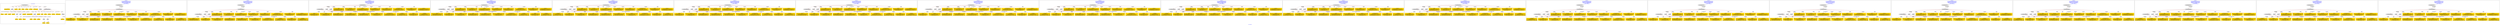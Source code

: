digraph n0 {
fontcolor="blue"
remincross="true"
label="s21-s-met.json"
subgraph cluster_0 {
label="1-correct model"
n2[style="filled",color="white",fillcolor="lightgray",label="CulturalHeritageObject1"];
n3[shape="plaintext",style="filled",fillcolor="gold",label="dateOfEndOfCreation"];
n4[style="filled",color="white",fillcolor="lightgray",label="Person1"];
n5[shape="plaintext",style="filled",fillcolor="gold",label="dimensions"];
n6[shape="plaintext",style="filled",fillcolor="gold",label="medium"];
n7[shape="plaintext",style="filled",fillcolor="gold",label="creditLine"];
n8[shape="plaintext",style="filled",fillcolor="gold",label="provenance"];
n9[shape="plaintext",style="filled",fillcolor="gold",label="artworkTitle"];
n10[shape="plaintext",style="filled",fillcolor="gold",label="accessionNumber"];
n11[style="filled",color="white",fillcolor="lightgray",label="Concept1"];
n12[style="filled",color="white",fillcolor="lightgray",label="CulturalHeritageObject2"];
n13[shape="plaintext",style="filled",fillcolor="gold",label="dateOfEndOfCreation"];
n14[style="filled",color="white",fillcolor="lightgray",label="Person2"];
n15[shape="plaintext",style="filled",fillcolor="gold",label="dimensions"];
n16[shape="plaintext",style="filled",fillcolor="gold",label="medium"];
n17[shape="plaintext",style="filled",fillcolor="gold",label="creditLine"];
n18[shape="plaintext",style="filled",fillcolor="gold",label="provenance"];
n19[shape="plaintext",style="filled",fillcolor="gold",label="artworkTitle"];
n20[shape="plaintext",style="filled",fillcolor="gold",label="accessionNumber"];
n21[style="filled",color="white",fillcolor="lightgray",label="Concept2"];
n22[shape="plaintext",style="filled",fillcolor="gold",label="nationality"];
n23[shape="plaintext",style="filled",fillcolor="gold",label="birthDate"];
n24[shape="plaintext",style="filled",fillcolor="gold",label="deathDate"];
n25[shape="plaintext",style="filled",fillcolor="gold",label="artistName"];
n26[style="filled",color="white",fillcolor="lightgray",label="Place2"];
n27[style="filled",color="white",fillcolor="lightgray",label="Place1"];
n28[shape="plaintext",style="filled",fillcolor="gold",label="nationality"];
n29[shape="plaintext",style="filled",fillcolor="gold",label="birthDate"];
n30[shape="plaintext",style="filled",fillcolor="gold",label="deathDate"];
n31[shape="plaintext",style="filled",fillcolor="gold",label="artistName"];
n32[style="filled",color="white",fillcolor="lightgray",label="Place3"];
n33[style="filled",color="white",fillcolor="lightgray",label="Place4"];
n34[shape="plaintext",style="filled",fillcolor="gold",label="deathPlace"];
n35[shape="plaintext",style="filled",fillcolor="gold",label="birthPlace"];
n36[shape="plaintext",style="filled",fillcolor="gold",label="birthPlace"];
n37[shape="plaintext",style="filled",fillcolor="gold",label="deathPlace"];
n38[shape="plaintext",style="filled",fillcolor="gold",label="classification"];
n39[shape="plaintext",style="filled",fillcolor="gold",label="classification"];
}
subgraph cluster_1 {
label="candidate 0\nlink coherence:0.8181818181818182\nnode coherence:0.8181818181818182\nconfidence:0.3834259587273128\nmapping score:0.5301655552660066\ncost:318.99977\n-precision:0.45-recall:0.27"
n41[style="filled",color="white",fillcolor="lightgray",label="CulturalHeritageObject1"];
n42[style="filled",color="white",fillcolor="lightgray",label="CulturalHeritageObject2"];
n43[style="filled",color="white",fillcolor="lightgray",label="Person1"];
n44[style="filled",color="white",fillcolor="lightgray",label="Concept1"];
n45[style="filled",color="white",fillcolor="lightgray",label="EuropeanaAggregation1"];
n46[shape="plaintext",style="filled",fillcolor="gold",label="medium\n[CulturalHeritageObject,medium,0.56]\n[CulturalHeritageObject,provenance,0.177]\n[CulturalHeritageObject,description,0.15]\n[Person,biographicalInformation,0.113]"];
n47[shape="plaintext",style="filled",fillcolor="gold",label="artworkTitle\n[CulturalHeritageObject,description,0.403]\n[Person,biographicalInformation,0.394]\n[Concept,prefLabel,0.142]\n[CulturalHeritageObject,title,0.062]"];
n48[shape="plaintext",style="filled",fillcolor="gold",label="dimensions\n[CulturalHeritageObject,extent,0.765]\n[CulturalHeritageObject,accessionNumber,0.097]\n[CulturalHeritageObject,provenance,0.077]\n[CulturalHeritageObject,description,0.061]"];
n49[shape="plaintext",style="filled",fillcolor="gold",label="birthDate\n[Person,dateOfDeath,0.469]\n[CulturalHeritageObject,created,0.303]\n[CulturalHeritageObject,title,0.138]\n[Person,dateOfBirth,0.089]"];
n50[shape="plaintext",style="filled",fillcolor="gold",label="artworkTitle\n[CulturalHeritageObject,description,0.496]\n[Person,biographicalInformation,0.308]\n[CulturalHeritageObject,title,0.105]\n[WebResource,classLink,0.091]"];
n51[shape="plaintext",style="filled",fillcolor="gold",label="birthPlace\n[CulturalHeritageObject,provenance,0.303]\n[CulturalHeritageObject,description,0.286]\n[Person,nameOfThePerson,0.268]\n[CulturalHeritageObject,accessionNumber,0.142]"];
n52[shape="plaintext",style="filled",fillcolor="gold",label="creditLine\n[CulturalHeritageObject,provenance,0.763]\n[Person,nameOfThePerson,0.091]\n[CulturalHeritageObject,description,0.079]\n[CulturalHeritageObject,title,0.067]"];
n53[shape="plaintext",style="filled",fillcolor="gold",label="nationality\n[Person,countryAssociatedWithThePerson,0.735]\n[CulturalHeritageObject,provenance,0.104]\n[Concept,prefLabel,0.097]\n[CulturalHeritageObject,title,0.064]"];
n54[shape="plaintext",style="filled",fillcolor="gold",label="classification\n[Person,biographicalInformation,0.334]\n[Concept,prefLabel,0.31]\n[CulturalHeritageObject,description,0.263]\n[CulturalHeritageObject,provenance,0.093]"];
n55[shape="plaintext",style="filled",fillcolor="gold",label="dateOfEndOfCreation\n[Person,dateOfDeath,0.399]\n[CulturalHeritageObject,created,0.242]\n[CulturalHeritageObject,extent,0.202]\n[CulturalHeritageObject,accessionNumber,0.158]"];
n56[shape="plaintext",style="filled",fillcolor="gold",label="dateOfEndOfCreation\n[Person,dateOfDeath,0.493]\n[CulturalHeritageObject,created,0.244]\n[CulturalHeritageObject,accessionNumber,0.151]\n[CulturalHeritageObject,provenance,0.111]"];
n57[shape="plaintext",style="filled",fillcolor="gold",label="nationality\n[Person,countryAssociatedWithThePerson,0.735]\n[CulturalHeritageObject,provenance,0.104]\n[Concept,prefLabel,0.097]\n[CulturalHeritageObject,title,0.064]"];
n58[shape="plaintext",style="filled",fillcolor="gold",label="medium\n[CulturalHeritageObject,medium,0.56]\n[CulturalHeritageObject,provenance,0.177]\n[CulturalHeritageObject,description,0.15]\n[Person,biographicalInformation,0.113]"];
n59[shape="plaintext",style="filled",fillcolor="gold",label="creditLine\n[CulturalHeritageObject,provenance,0.458]\n[CulturalHeritageObject,rights,0.255]\n[Person,nameOfThePerson,0.145]\n[Concept,prefLabel,0.142]"];
n60[shape="plaintext",style="filled",fillcolor="gold",label="classification\n[Person,biographicalInformation,0.334]\n[Concept,prefLabel,0.31]\n[CulturalHeritageObject,description,0.263]\n[CulturalHeritageObject,provenance,0.093]"];
n61[shape="plaintext",style="filled",fillcolor="gold",label="birthDate\n[Person,dateOfDeath,0.469]\n[CulturalHeritageObject,created,0.303]\n[CulturalHeritageObject,title,0.138]\n[Person,dateOfBirth,0.089]"];
n62[shape="plaintext",style="filled",fillcolor="gold",label="birthPlace\n[CulturalHeritageObject,provenance,0.303]\n[CulturalHeritageObject,description,0.286]\n[Person,nameOfThePerson,0.268]\n[CulturalHeritageObject,accessionNumber,0.142]"];
n63[shape="plaintext",style="filled",fillcolor="gold",label="dimensions\n[CulturalHeritageObject,extent,0.765]\n[CulturalHeritageObject,accessionNumber,0.097]\n[CulturalHeritageObject,provenance,0.077]\n[CulturalHeritageObject,description,0.061]"];
}
subgraph cluster_2 {
label="candidate 1\nlink coherence:0.8181818181818182\nnode coherence:0.8181818181818182\nconfidence:0.38248106977605445\nmapping score:0.5298505922822538\ncost:318.99977\n-precision:0.45-recall:0.27"
n65[style="filled",color="white",fillcolor="lightgray",label="CulturalHeritageObject1"];
n66[style="filled",color="white",fillcolor="lightgray",label="CulturalHeritageObject2"];
n67[style="filled",color="white",fillcolor="lightgray",label="Person1"];
n68[style="filled",color="white",fillcolor="lightgray",label="Concept1"];
n69[style="filled",color="white",fillcolor="lightgray",label="EuropeanaAggregation1"];
n70[shape="plaintext",style="filled",fillcolor="gold",label="medium\n[CulturalHeritageObject,medium,0.56]\n[CulturalHeritageObject,provenance,0.177]\n[CulturalHeritageObject,description,0.15]\n[Person,biographicalInformation,0.113]"];
n71[shape="plaintext",style="filled",fillcolor="gold",label="artworkTitle\n[CulturalHeritageObject,description,0.403]\n[Person,biographicalInformation,0.394]\n[Concept,prefLabel,0.142]\n[CulturalHeritageObject,title,0.062]"];
n72[shape="plaintext",style="filled",fillcolor="gold",label="dimensions\n[CulturalHeritageObject,extent,0.765]\n[CulturalHeritageObject,accessionNumber,0.097]\n[CulturalHeritageObject,provenance,0.077]\n[CulturalHeritageObject,description,0.061]"];
n73[shape="plaintext",style="filled",fillcolor="gold",label="birthPlace\n[CulturalHeritageObject,provenance,0.303]\n[CulturalHeritageObject,description,0.286]\n[Person,nameOfThePerson,0.268]\n[CulturalHeritageObject,accessionNumber,0.142]"];
n74[shape="plaintext",style="filled",fillcolor="gold",label="birthDate\n[Person,dateOfDeath,0.469]\n[CulturalHeritageObject,created,0.303]\n[CulturalHeritageObject,title,0.138]\n[Person,dateOfBirth,0.089]"];
n75[shape="plaintext",style="filled",fillcolor="gold",label="artworkTitle\n[CulturalHeritageObject,description,0.496]\n[Person,biographicalInformation,0.308]\n[CulturalHeritageObject,title,0.105]\n[WebResource,classLink,0.091]"];
n76[shape="plaintext",style="filled",fillcolor="gold",label="birthPlace\n[CulturalHeritageObject,provenance,0.303]\n[CulturalHeritageObject,description,0.286]\n[Person,nameOfThePerson,0.268]\n[CulturalHeritageObject,accessionNumber,0.142]"];
n77[shape="plaintext",style="filled",fillcolor="gold",label="creditLine\n[CulturalHeritageObject,provenance,0.763]\n[Person,nameOfThePerson,0.091]\n[CulturalHeritageObject,description,0.079]\n[CulturalHeritageObject,title,0.067]"];
n78[shape="plaintext",style="filled",fillcolor="gold",label="nationality\n[Person,countryAssociatedWithThePerson,0.735]\n[CulturalHeritageObject,provenance,0.104]\n[Concept,prefLabel,0.097]\n[CulturalHeritageObject,title,0.064]"];
n79[shape="plaintext",style="filled",fillcolor="gold",label="classification\n[Person,biographicalInformation,0.334]\n[Concept,prefLabel,0.31]\n[CulturalHeritageObject,description,0.263]\n[CulturalHeritageObject,provenance,0.093]"];
n80[shape="plaintext",style="filled",fillcolor="gold",label="dateOfEndOfCreation\n[Person,dateOfDeath,0.399]\n[CulturalHeritageObject,created,0.242]\n[CulturalHeritageObject,extent,0.202]\n[CulturalHeritageObject,accessionNumber,0.158]"];
n81[shape="plaintext",style="filled",fillcolor="gold",label="dateOfEndOfCreation\n[Person,dateOfDeath,0.493]\n[CulturalHeritageObject,created,0.244]\n[CulturalHeritageObject,accessionNumber,0.151]\n[CulturalHeritageObject,provenance,0.111]"];
n82[shape="plaintext",style="filled",fillcolor="gold",label="nationality\n[Person,countryAssociatedWithThePerson,0.735]\n[CulturalHeritageObject,provenance,0.104]\n[Concept,prefLabel,0.097]\n[CulturalHeritageObject,title,0.064]"];
n83[shape="plaintext",style="filled",fillcolor="gold",label="medium\n[CulturalHeritageObject,medium,0.56]\n[CulturalHeritageObject,provenance,0.177]\n[CulturalHeritageObject,description,0.15]\n[Person,biographicalInformation,0.113]"];
n84[shape="plaintext",style="filled",fillcolor="gold",label="creditLine\n[CulturalHeritageObject,provenance,0.458]\n[CulturalHeritageObject,rights,0.255]\n[Person,nameOfThePerson,0.145]\n[Concept,prefLabel,0.142]"];
n85[shape="plaintext",style="filled",fillcolor="gold",label="classification\n[Person,biographicalInformation,0.334]\n[Concept,prefLabel,0.31]\n[CulturalHeritageObject,description,0.263]\n[CulturalHeritageObject,provenance,0.093]"];
n86[shape="plaintext",style="filled",fillcolor="gold",label="birthDate\n[Person,dateOfDeath,0.469]\n[CulturalHeritageObject,created,0.303]\n[CulturalHeritageObject,title,0.138]\n[Person,dateOfBirth,0.089]"];
n87[shape="plaintext",style="filled",fillcolor="gold",label="dimensions\n[CulturalHeritageObject,extent,0.765]\n[CulturalHeritageObject,accessionNumber,0.097]\n[CulturalHeritageObject,provenance,0.077]\n[CulturalHeritageObject,description,0.061]"];
}
subgraph cluster_3 {
label="candidate 10\nlink coherence:0.8095238095238095\nnode coherence:0.8181818181818182\nconfidence:0.3834259587273128\nmapping score:0.5301655552660066\ncost:317.99986\n-precision:0.48-recall:0.27"
n89[style="filled",color="white",fillcolor="lightgray",label="CulturalHeritageObject1"];
n90[style="filled",color="white",fillcolor="lightgray",label="CulturalHeritageObject2"];
n91[style="filled",color="white",fillcolor="lightgray",label="Person1"];
n92[style="filled",color="white",fillcolor="lightgray",label="Concept1"];
n93[shape="plaintext",style="filled",fillcolor="gold",label="medium\n[CulturalHeritageObject,medium,0.56]\n[CulturalHeritageObject,provenance,0.177]\n[CulturalHeritageObject,description,0.15]\n[Person,biographicalInformation,0.113]"];
n94[shape="plaintext",style="filled",fillcolor="gold",label="artworkTitle\n[CulturalHeritageObject,description,0.403]\n[Person,biographicalInformation,0.394]\n[Concept,prefLabel,0.142]\n[CulturalHeritageObject,title,0.062]"];
n95[shape="plaintext",style="filled",fillcolor="gold",label="dimensions\n[CulturalHeritageObject,extent,0.765]\n[CulturalHeritageObject,accessionNumber,0.097]\n[CulturalHeritageObject,provenance,0.077]\n[CulturalHeritageObject,description,0.061]"];
n96[shape="plaintext",style="filled",fillcolor="gold",label="birthDate\n[Person,dateOfDeath,0.469]\n[CulturalHeritageObject,created,0.303]\n[CulturalHeritageObject,title,0.138]\n[Person,dateOfBirth,0.089]"];
n97[shape="plaintext",style="filled",fillcolor="gold",label="artworkTitle\n[CulturalHeritageObject,description,0.496]\n[Person,biographicalInformation,0.308]\n[CulturalHeritageObject,title,0.105]\n[WebResource,classLink,0.091]"];
n98[shape="plaintext",style="filled",fillcolor="gold",label="birthPlace\n[CulturalHeritageObject,provenance,0.303]\n[CulturalHeritageObject,description,0.286]\n[Person,nameOfThePerson,0.268]\n[CulturalHeritageObject,accessionNumber,0.142]"];
n99[shape="plaintext",style="filled",fillcolor="gold",label="creditLine\n[CulturalHeritageObject,provenance,0.763]\n[Person,nameOfThePerson,0.091]\n[CulturalHeritageObject,description,0.079]\n[CulturalHeritageObject,title,0.067]"];
n100[shape="plaintext",style="filled",fillcolor="gold",label="nationality\n[Person,countryAssociatedWithThePerson,0.735]\n[CulturalHeritageObject,provenance,0.104]\n[Concept,prefLabel,0.097]\n[CulturalHeritageObject,title,0.064]"];
n101[shape="plaintext",style="filled",fillcolor="gold",label="classification\n[Person,biographicalInformation,0.334]\n[Concept,prefLabel,0.31]\n[CulturalHeritageObject,description,0.263]\n[CulturalHeritageObject,provenance,0.093]"];
n102[shape="plaintext",style="filled",fillcolor="gold",label="dateOfEndOfCreation\n[Person,dateOfDeath,0.399]\n[CulturalHeritageObject,created,0.242]\n[CulturalHeritageObject,extent,0.202]\n[CulturalHeritageObject,accessionNumber,0.158]"];
n103[shape="plaintext",style="filled",fillcolor="gold",label="dateOfEndOfCreation\n[Person,dateOfDeath,0.493]\n[CulturalHeritageObject,created,0.244]\n[CulturalHeritageObject,accessionNumber,0.151]\n[CulturalHeritageObject,provenance,0.111]"];
n104[shape="plaintext",style="filled",fillcolor="gold",label="nationality\n[Person,countryAssociatedWithThePerson,0.735]\n[CulturalHeritageObject,provenance,0.104]\n[Concept,prefLabel,0.097]\n[CulturalHeritageObject,title,0.064]"];
n105[shape="plaintext",style="filled",fillcolor="gold",label="medium\n[CulturalHeritageObject,medium,0.56]\n[CulturalHeritageObject,provenance,0.177]\n[CulturalHeritageObject,description,0.15]\n[Person,biographicalInformation,0.113]"];
n106[shape="plaintext",style="filled",fillcolor="gold",label="creditLine\n[CulturalHeritageObject,provenance,0.458]\n[CulturalHeritageObject,rights,0.255]\n[Person,nameOfThePerson,0.145]\n[Concept,prefLabel,0.142]"];
n107[shape="plaintext",style="filled",fillcolor="gold",label="classification\n[Person,biographicalInformation,0.334]\n[Concept,prefLabel,0.31]\n[CulturalHeritageObject,description,0.263]\n[CulturalHeritageObject,provenance,0.093]"];
n108[shape="plaintext",style="filled",fillcolor="gold",label="birthDate\n[Person,dateOfDeath,0.469]\n[CulturalHeritageObject,created,0.303]\n[CulturalHeritageObject,title,0.138]\n[Person,dateOfBirth,0.089]"];
n109[shape="plaintext",style="filled",fillcolor="gold",label="birthPlace\n[CulturalHeritageObject,provenance,0.303]\n[CulturalHeritageObject,description,0.286]\n[Person,nameOfThePerson,0.268]\n[CulturalHeritageObject,accessionNumber,0.142]"];
n110[shape="plaintext",style="filled",fillcolor="gold",label="dimensions\n[CulturalHeritageObject,extent,0.765]\n[CulturalHeritageObject,accessionNumber,0.097]\n[CulturalHeritageObject,provenance,0.077]\n[CulturalHeritageObject,description,0.061]"];
}
subgraph cluster_4 {
label="candidate 11\nlink coherence:0.8095238095238095\nnode coherence:0.8181818181818182\nconfidence:0.38248106977605445\nmapping score:0.5298505922822538\ncost:317.99986\n-precision:0.48-recall:0.27"
n112[style="filled",color="white",fillcolor="lightgray",label="CulturalHeritageObject1"];
n113[style="filled",color="white",fillcolor="lightgray",label="CulturalHeritageObject2"];
n114[style="filled",color="white",fillcolor="lightgray",label="Person1"];
n115[style="filled",color="white",fillcolor="lightgray",label="Concept1"];
n116[shape="plaintext",style="filled",fillcolor="gold",label="medium\n[CulturalHeritageObject,medium,0.56]\n[CulturalHeritageObject,provenance,0.177]\n[CulturalHeritageObject,description,0.15]\n[Person,biographicalInformation,0.113]"];
n117[shape="plaintext",style="filled",fillcolor="gold",label="artworkTitle\n[CulturalHeritageObject,description,0.403]\n[Person,biographicalInformation,0.394]\n[Concept,prefLabel,0.142]\n[CulturalHeritageObject,title,0.062]"];
n118[shape="plaintext",style="filled",fillcolor="gold",label="dimensions\n[CulturalHeritageObject,extent,0.765]\n[CulturalHeritageObject,accessionNumber,0.097]\n[CulturalHeritageObject,provenance,0.077]\n[CulturalHeritageObject,description,0.061]"];
n119[shape="plaintext",style="filled",fillcolor="gold",label="birthPlace\n[CulturalHeritageObject,provenance,0.303]\n[CulturalHeritageObject,description,0.286]\n[Person,nameOfThePerson,0.268]\n[CulturalHeritageObject,accessionNumber,0.142]"];
n120[shape="plaintext",style="filled",fillcolor="gold",label="birthDate\n[Person,dateOfDeath,0.469]\n[CulturalHeritageObject,created,0.303]\n[CulturalHeritageObject,title,0.138]\n[Person,dateOfBirth,0.089]"];
n121[shape="plaintext",style="filled",fillcolor="gold",label="artworkTitle\n[CulturalHeritageObject,description,0.496]\n[Person,biographicalInformation,0.308]\n[CulturalHeritageObject,title,0.105]\n[WebResource,classLink,0.091]"];
n122[shape="plaintext",style="filled",fillcolor="gold",label="birthPlace\n[CulturalHeritageObject,provenance,0.303]\n[CulturalHeritageObject,description,0.286]\n[Person,nameOfThePerson,0.268]\n[CulturalHeritageObject,accessionNumber,0.142]"];
n123[shape="plaintext",style="filled",fillcolor="gold",label="creditLine\n[CulturalHeritageObject,provenance,0.763]\n[Person,nameOfThePerson,0.091]\n[CulturalHeritageObject,description,0.079]\n[CulturalHeritageObject,title,0.067]"];
n124[shape="plaintext",style="filled",fillcolor="gold",label="nationality\n[Person,countryAssociatedWithThePerson,0.735]\n[CulturalHeritageObject,provenance,0.104]\n[Concept,prefLabel,0.097]\n[CulturalHeritageObject,title,0.064]"];
n125[shape="plaintext",style="filled",fillcolor="gold",label="classification\n[Person,biographicalInformation,0.334]\n[Concept,prefLabel,0.31]\n[CulturalHeritageObject,description,0.263]\n[CulturalHeritageObject,provenance,0.093]"];
n126[shape="plaintext",style="filled",fillcolor="gold",label="dateOfEndOfCreation\n[Person,dateOfDeath,0.399]\n[CulturalHeritageObject,created,0.242]\n[CulturalHeritageObject,extent,0.202]\n[CulturalHeritageObject,accessionNumber,0.158]"];
n127[shape="plaintext",style="filled",fillcolor="gold",label="dateOfEndOfCreation\n[Person,dateOfDeath,0.493]\n[CulturalHeritageObject,created,0.244]\n[CulturalHeritageObject,accessionNumber,0.151]\n[CulturalHeritageObject,provenance,0.111]"];
n128[shape="plaintext",style="filled",fillcolor="gold",label="nationality\n[Person,countryAssociatedWithThePerson,0.735]\n[CulturalHeritageObject,provenance,0.104]\n[Concept,prefLabel,0.097]\n[CulturalHeritageObject,title,0.064]"];
n129[shape="plaintext",style="filled",fillcolor="gold",label="medium\n[CulturalHeritageObject,medium,0.56]\n[CulturalHeritageObject,provenance,0.177]\n[CulturalHeritageObject,description,0.15]\n[Person,biographicalInformation,0.113]"];
n130[shape="plaintext",style="filled",fillcolor="gold",label="creditLine\n[CulturalHeritageObject,provenance,0.458]\n[CulturalHeritageObject,rights,0.255]\n[Person,nameOfThePerson,0.145]\n[Concept,prefLabel,0.142]"];
n131[shape="plaintext",style="filled",fillcolor="gold",label="classification\n[Person,biographicalInformation,0.334]\n[Concept,prefLabel,0.31]\n[CulturalHeritageObject,description,0.263]\n[CulturalHeritageObject,provenance,0.093]"];
n132[shape="plaintext",style="filled",fillcolor="gold",label="birthDate\n[Person,dateOfDeath,0.469]\n[CulturalHeritageObject,created,0.303]\n[CulturalHeritageObject,title,0.138]\n[Person,dateOfBirth,0.089]"];
n133[shape="plaintext",style="filled",fillcolor="gold",label="dimensions\n[CulturalHeritageObject,extent,0.765]\n[CulturalHeritageObject,accessionNumber,0.097]\n[CulturalHeritageObject,provenance,0.077]\n[CulturalHeritageObject,description,0.061]"];
}
subgraph cluster_5 {
label="candidate 12\nlink coherence:0.8095238095238095\nnode coherence:0.8181818181818182\nconfidence:0.3795289538400434\nmapping score:0.5288665536369168\ncost:416.99986\n-precision:0.48-recall:0.27"
n135[style="filled",color="white",fillcolor="lightgray",label="CulturalHeritageObject1"];
n136[style="filled",color="white",fillcolor="lightgray",label="CulturalHeritageObject2"];
n137[style="filled",color="white",fillcolor="lightgray",label="Person1"];
n138[style="filled",color="white",fillcolor="lightgray",label="Concept1"];
n139[shape="plaintext",style="filled",fillcolor="gold",label="medium\n[CulturalHeritageObject,medium,0.56]\n[CulturalHeritageObject,provenance,0.177]\n[CulturalHeritageObject,description,0.15]\n[Person,biographicalInformation,0.113]"];
n140[shape="plaintext",style="filled",fillcolor="gold",label="artworkTitle\n[CulturalHeritageObject,description,0.403]\n[Person,biographicalInformation,0.394]\n[Concept,prefLabel,0.142]\n[CulturalHeritageObject,title,0.062]"];
n141[shape="plaintext",style="filled",fillcolor="gold",label="dimensions\n[CulturalHeritageObject,extent,0.765]\n[CulturalHeritageObject,accessionNumber,0.097]\n[CulturalHeritageObject,provenance,0.077]\n[CulturalHeritageObject,description,0.061]"];
n142[shape="plaintext",style="filled",fillcolor="gold",label="classification\n[Person,biographicalInformation,0.334]\n[Concept,prefLabel,0.31]\n[CulturalHeritageObject,description,0.263]\n[CulturalHeritageObject,provenance,0.093]"];
n143[shape="plaintext",style="filled",fillcolor="gold",label="birthDate\n[Person,dateOfDeath,0.469]\n[CulturalHeritageObject,created,0.303]\n[CulturalHeritageObject,title,0.138]\n[Person,dateOfBirth,0.089]"];
n144[shape="plaintext",style="filled",fillcolor="gold",label="artworkTitle\n[CulturalHeritageObject,description,0.496]\n[Person,biographicalInformation,0.308]\n[CulturalHeritageObject,title,0.105]\n[WebResource,classLink,0.091]"];
n145[shape="plaintext",style="filled",fillcolor="gold",label="birthPlace\n[CulturalHeritageObject,provenance,0.303]\n[CulturalHeritageObject,description,0.286]\n[Person,nameOfThePerson,0.268]\n[CulturalHeritageObject,accessionNumber,0.142]"];
n146[shape="plaintext",style="filled",fillcolor="gold",label="creditLine\n[CulturalHeritageObject,provenance,0.763]\n[Person,nameOfThePerson,0.091]\n[CulturalHeritageObject,description,0.079]\n[CulturalHeritageObject,title,0.067]"];
n147[shape="plaintext",style="filled",fillcolor="gold",label="nationality\n[Person,countryAssociatedWithThePerson,0.735]\n[CulturalHeritageObject,provenance,0.104]\n[Concept,prefLabel,0.097]\n[CulturalHeritageObject,title,0.064]"];
n148[shape="plaintext",style="filled",fillcolor="gold",label="classification\n[Person,biographicalInformation,0.334]\n[Concept,prefLabel,0.31]\n[CulturalHeritageObject,description,0.263]\n[CulturalHeritageObject,provenance,0.093]"];
n149[shape="plaintext",style="filled",fillcolor="gold",label="dateOfEndOfCreation\n[Person,dateOfDeath,0.399]\n[CulturalHeritageObject,created,0.242]\n[CulturalHeritageObject,extent,0.202]\n[CulturalHeritageObject,accessionNumber,0.158]"];
n150[shape="plaintext",style="filled",fillcolor="gold",label="dateOfEndOfCreation\n[Person,dateOfDeath,0.493]\n[CulturalHeritageObject,created,0.244]\n[CulturalHeritageObject,accessionNumber,0.151]\n[CulturalHeritageObject,provenance,0.111]"];
n151[shape="plaintext",style="filled",fillcolor="gold",label="nationality\n[Person,countryAssociatedWithThePerson,0.735]\n[CulturalHeritageObject,provenance,0.104]\n[Concept,prefLabel,0.097]\n[CulturalHeritageObject,title,0.064]"];
n152[shape="plaintext",style="filled",fillcolor="gold",label="medium\n[CulturalHeritageObject,medium,0.56]\n[CulturalHeritageObject,provenance,0.177]\n[CulturalHeritageObject,description,0.15]\n[Person,biographicalInformation,0.113]"];
n153[shape="plaintext",style="filled",fillcolor="gold",label="creditLine\n[CulturalHeritageObject,provenance,0.458]\n[CulturalHeritageObject,rights,0.255]\n[Person,nameOfThePerson,0.145]\n[Concept,prefLabel,0.142]"];
n154[shape="plaintext",style="filled",fillcolor="gold",label="birthDate\n[Person,dateOfDeath,0.469]\n[CulturalHeritageObject,created,0.303]\n[CulturalHeritageObject,title,0.138]\n[Person,dateOfBirth,0.089]"];
n155[shape="plaintext",style="filled",fillcolor="gold",label="birthPlace\n[CulturalHeritageObject,provenance,0.303]\n[CulturalHeritageObject,description,0.286]\n[Person,nameOfThePerson,0.268]\n[CulturalHeritageObject,accessionNumber,0.142]"];
n156[shape="plaintext",style="filled",fillcolor="gold",label="dimensions\n[CulturalHeritageObject,extent,0.765]\n[CulturalHeritageObject,accessionNumber,0.097]\n[CulturalHeritageObject,provenance,0.077]\n[CulturalHeritageObject,description,0.061]"];
}
subgraph cluster_6 {
label="candidate 13\nlink coherence:0.8095238095238095\nnode coherence:0.8181818181818182\nconfidence:0.37831205897393655\nmapping score:0.5284609220148812\ncost:317.99986\n-precision:0.43-recall:0.24"
n158[style="filled",color="white",fillcolor="lightgray",label="CulturalHeritageObject1"];
n159[style="filled",color="white",fillcolor="lightgray",label="CulturalHeritageObject2"];
n160[style="filled",color="white",fillcolor="lightgray",label="Person1"];
n161[style="filled",color="white",fillcolor="lightgray",label="Concept1"];
n162[shape="plaintext",style="filled",fillcolor="gold",label="medium\n[CulturalHeritageObject,medium,0.56]\n[CulturalHeritageObject,provenance,0.177]\n[CulturalHeritageObject,description,0.15]\n[Person,biographicalInformation,0.113]"];
n163[shape="plaintext",style="filled",fillcolor="gold",label="artworkTitle\n[CulturalHeritageObject,description,0.403]\n[Person,biographicalInformation,0.394]\n[Concept,prefLabel,0.142]\n[CulturalHeritageObject,title,0.062]"];
n164[shape="plaintext",style="filled",fillcolor="gold",label="dimensions\n[CulturalHeritageObject,extent,0.765]\n[CulturalHeritageObject,accessionNumber,0.097]\n[CulturalHeritageObject,provenance,0.077]\n[CulturalHeritageObject,description,0.061]"];
n165[shape="plaintext",style="filled",fillcolor="gold",label="birthDate\n[Person,dateOfDeath,0.469]\n[CulturalHeritageObject,created,0.303]\n[CulturalHeritageObject,title,0.138]\n[Person,dateOfBirth,0.089]"];
n166[shape="plaintext",style="filled",fillcolor="gold",label="artworkTitle\n[CulturalHeritageObject,description,0.496]\n[Person,biographicalInformation,0.308]\n[CulturalHeritageObject,title,0.105]\n[WebResource,classLink,0.091]"];
n167[shape="plaintext",style="filled",fillcolor="gold",label="birthPlace\n[CulturalHeritageObject,provenance,0.303]\n[CulturalHeritageObject,description,0.286]\n[Person,nameOfThePerson,0.268]\n[CulturalHeritageObject,accessionNumber,0.142]"];
n168[shape="plaintext",style="filled",fillcolor="gold",label="creditLine\n[CulturalHeritageObject,provenance,0.763]\n[Person,nameOfThePerson,0.091]\n[CulturalHeritageObject,description,0.079]\n[CulturalHeritageObject,title,0.067]"];
n169[shape="plaintext",style="filled",fillcolor="gold",label="nationality\n[Person,countryAssociatedWithThePerson,0.735]\n[CulturalHeritageObject,provenance,0.104]\n[Concept,prefLabel,0.097]\n[CulturalHeritageObject,title,0.064]"];
n170[shape="plaintext",style="filled",fillcolor="gold",label="classification\n[Person,biographicalInformation,0.334]\n[Concept,prefLabel,0.31]\n[CulturalHeritageObject,description,0.263]\n[CulturalHeritageObject,provenance,0.093]"];
n171[shape="plaintext",style="filled",fillcolor="gold",label="dateOfEndOfCreation\n[Person,dateOfDeath,0.493]\n[CulturalHeritageObject,created,0.244]\n[CulturalHeritageObject,accessionNumber,0.151]\n[CulturalHeritageObject,provenance,0.111]"];
n172[shape="plaintext",style="filled",fillcolor="gold",label="dateOfEndOfCreation\n[Person,dateOfDeath,0.399]\n[CulturalHeritageObject,created,0.242]\n[CulturalHeritageObject,extent,0.202]\n[CulturalHeritageObject,accessionNumber,0.158]"];
n173[shape="plaintext",style="filled",fillcolor="gold",label="nationality\n[Person,countryAssociatedWithThePerson,0.735]\n[CulturalHeritageObject,provenance,0.104]\n[Concept,prefLabel,0.097]\n[CulturalHeritageObject,title,0.064]"];
n174[shape="plaintext",style="filled",fillcolor="gold",label="medium\n[CulturalHeritageObject,medium,0.56]\n[CulturalHeritageObject,provenance,0.177]\n[CulturalHeritageObject,description,0.15]\n[Person,biographicalInformation,0.113]"];
n175[shape="plaintext",style="filled",fillcolor="gold",label="creditLine\n[CulturalHeritageObject,provenance,0.458]\n[CulturalHeritageObject,rights,0.255]\n[Person,nameOfThePerson,0.145]\n[Concept,prefLabel,0.142]"];
n176[shape="plaintext",style="filled",fillcolor="gold",label="classification\n[Person,biographicalInformation,0.334]\n[Concept,prefLabel,0.31]\n[CulturalHeritageObject,description,0.263]\n[CulturalHeritageObject,provenance,0.093]"];
n177[shape="plaintext",style="filled",fillcolor="gold",label="birthDate\n[Person,dateOfDeath,0.469]\n[CulturalHeritageObject,created,0.303]\n[CulturalHeritageObject,title,0.138]\n[Person,dateOfBirth,0.089]"];
n178[shape="plaintext",style="filled",fillcolor="gold",label="birthPlace\n[CulturalHeritageObject,provenance,0.303]\n[CulturalHeritageObject,description,0.286]\n[Person,nameOfThePerson,0.268]\n[CulturalHeritageObject,accessionNumber,0.142]"];
n179[shape="plaintext",style="filled",fillcolor="gold",label="dimensions\n[CulturalHeritageObject,extent,0.765]\n[CulturalHeritageObject,accessionNumber,0.097]\n[CulturalHeritageObject,provenance,0.077]\n[CulturalHeritageObject,description,0.061]"];
}
subgraph cluster_7 {
label="candidate 14\nlink coherence:0.8095238095238095\nnode coherence:0.8181818181818182\nconfidence:0.3773671700226784\nmapping score:0.5281459590311285\ncost:317.99986\n-precision:0.43-recall:0.24"
n181[style="filled",color="white",fillcolor="lightgray",label="CulturalHeritageObject1"];
n182[style="filled",color="white",fillcolor="lightgray",label="CulturalHeritageObject2"];
n183[style="filled",color="white",fillcolor="lightgray",label="Person1"];
n184[style="filled",color="white",fillcolor="lightgray",label="Concept1"];
n185[shape="plaintext",style="filled",fillcolor="gold",label="medium\n[CulturalHeritageObject,medium,0.56]\n[CulturalHeritageObject,provenance,0.177]\n[CulturalHeritageObject,description,0.15]\n[Person,biographicalInformation,0.113]"];
n186[shape="plaintext",style="filled",fillcolor="gold",label="artworkTitle\n[CulturalHeritageObject,description,0.403]\n[Person,biographicalInformation,0.394]\n[Concept,prefLabel,0.142]\n[CulturalHeritageObject,title,0.062]"];
n187[shape="plaintext",style="filled",fillcolor="gold",label="dimensions\n[CulturalHeritageObject,extent,0.765]\n[CulturalHeritageObject,accessionNumber,0.097]\n[CulturalHeritageObject,provenance,0.077]\n[CulturalHeritageObject,description,0.061]"];
n188[shape="plaintext",style="filled",fillcolor="gold",label="birthPlace\n[CulturalHeritageObject,provenance,0.303]\n[CulturalHeritageObject,description,0.286]\n[Person,nameOfThePerson,0.268]\n[CulturalHeritageObject,accessionNumber,0.142]"];
n189[shape="plaintext",style="filled",fillcolor="gold",label="birthDate\n[Person,dateOfDeath,0.469]\n[CulturalHeritageObject,created,0.303]\n[CulturalHeritageObject,title,0.138]\n[Person,dateOfBirth,0.089]"];
n190[shape="plaintext",style="filled",fillcolor="gold",label="artworkTitle\n[CulturalHeritageObject,description,0.496]\n[Person,biographicalInformation,0.308]\n[CulturalHeritageObject,title,0.105]\n[WebResource,classLink,0.091]"];
n191[shape="plaintext",style="filled",fillcolor="gold",label="birthPlace\n[CulturalHeritageObject,provenance,0.303]\n[CulturalHeritageObject,description,0.286]\n[Person,nameOfThePerson,0.268]\n[CulturalHeritageObject,accessionNumber,0.142]"];
n192[shape="plaintext",style="filled",fillcolor="gold",label="creditLine\n[CulturalHeritageObject,provenance,0.763]\n[Person,nameOfThePerson,0.091]\n[CulturalHeritageObject,description,0.079]\n[CulturalHeritageObject,title,0.067]"];
n193[shape="plaintext",style="filled",fillcolor="gold",label="nationality\n[Person,countryAssociatedWithThePerson,0.735]\n[CulturalHeritageObject,provenance,0.104]\n[Concept,prefLabel,0.097]\n[CulturalHeritageObject,title,0.064]"];
n194[shape="plaintext",style="filled",fillcolor="gold",label="classification\n[Person,biographicalInformation,0.334]\n[Concept,prefLabel,0.31]\n[CulturalHeritageObject,description,0.263]\n[CulturalHeritageObject,provenance,0.093]"];
n195[shape="plaintext",style="filled",fillcolor="gold",label="dateOfEndOfCreation\n[Person,dateOfDeath,0.493]\n[CulturalHeritageObject,created,0.244]\n[CulturalHeritageObject,accessionNumber,0.151]\n[CulturalHeritageObject,provenance,0.111]"];
n196[shape="plaintext",style="filled",fillcolor="gold",label="dateOfEndOfCreation\n[Person,dateOfDeath,0.399]\n[CulturalHeritageObject,created,0.242]\n[CulturalHeritageObject,extent,0.202]\n[CulturalHeritageObject,accessionNumber,0.158]"];
n197[shape="plaintext",style="filled",fillcolor="gold",label="nationality\n[Person,countryAssociatedWithThePerson,0.735]\n[CulturalHeritageObject,provenance,0.104]\n[Concept,prefLabel,0.097]\n[CulturalHeritageObject,title,0.064]"];
n198[shape="plaintext",style="filled",fillcolor="gold",label="medium\n[CulturalHeritageObject,medium,0.56]\n[CulturalHeritageObject,provenance,0.177]\n[CulturalHeritageObject,description,0.15]\n[Person,biographicalInformation,0.113]"];
n199[shape="plaintext",style="filled",fillcolor="gold",label="creditLine\n[CulturalHeritageObject,provenance,0.458]\n[CulturalHeritageObject,rights,0.255]\n[Person,nameOfThePerson,0.145]\n[Concept,prefLabel,0.142]"];
n200[shape="plaintext",style="filled",fillcolor="gold",label="classification\n[Person,biographicalInformation,0.334]\n[Concept,prefLabel,0.31]\n[CulturalHeritageObject,description,0.263]\n[CulturalHeritageObject,provenance,0.093]"];
n201[shape="plaintext",style="filled",fillcolor="gold",label="birthDate\n[Person,dateOfDeath,0.469]\n[CulturalHeritageObject,created,0.303]\n[CulturalHeritageObject,title,0.138]\n[Person,dateOfBirth,0.089]"];
n202[shape="plaintext",style="filled",fillcolor="gold",label="dimensions\n[CulturalHeritageObject,extent,0.765]\n[CulturalHeritageObject,accessionNumber,0.097]\n[CulturalHeritageObject,provenance,0.077]\n[CulturalHeritageObject,description,0.061]"];
}
subgraph cluster_8 {
label="candidate 15\nlink coherence:0.8095238095238095\nnode coherence:0.8181818181818182\nconfidence:0.37446375547064775\nmapping score:0.5271781541804516\ncost:317.99986\n-precision:0.48-recall:0.27"
n204[style="filled",color="white",fillcolor="lightgray",label="CulturalHeritageObject1"];
n205[style="filled",color="white",fillcolor="lightgray",label="CulturalHeritageObject2"];
n206[style="filled",color="white",fillcolor="lightgray",label="Person1"];
n207[style="filled",color="white",fillcolor="lightgray",label="Concept1"];
n208[shape="plaintext",style="filled",fillcolor="gold",label="medium\n[CulturalHeritageObject,medium,0.56]\n[CulturalHeritageObject,provenance,0.177]\n[CulturalHeritageObject,description,0.15]\n[Person,biographicalInformation,0.113]"];
n209[shape="plaintext",style="filled",fillcolor="gold",label="artworkTitle\n[CulturalHeritageObject,description,0.403]\n[Person,biographicalInformation,0.394]\n[Concept,prefLabel,0.142]\n[CulturalHeritageObject,title,0.062]"];
n210[shape="plaintext",style="filled",fillcolor="gold",label="dimensions\n[CulturalHeritageObject,extent,0.765]\n[CulturalHeritageObject,accessionNumber,0.097]\n[CulturalHeritageObject,provenance,0.077]\n[CulturalHeritageObject,description,0.061]"];
n211[shape="plaintext",style="filled",fillcolor="gold",label="birthDate\n[Person,dateOfDeath,0.469]\n[CulturalHeritageObject,created,0.303]\n[CulturalHeritageObject,title,0.138]\n[Person,dateOfBirth,0.089]"];
n212[shape="plaintext",style="filled",fillcolor="gold",label="artworkTitle\n[CulturalHeritageObject,description,0.496]\n[Person,biographicalInformation,0.308]\n[CulturalHeritageObject,title,0.105]\n[WebResource,classLink,0.091]"];
n213[shape="plaintext",style="filled",fillcolor="gold",label="birthPlace\n[CulturalHeritageObject,provenance,0.303]\n[CulturalHeritageObject,description,0.286]\n[Person,nameOfThePerson,0.268]\n[CulturalHeritageObject,accessionNumber,0.142]"];
n214[shape="plaintext",style="filled",fillcolor="gold",label="creditLine\n[CulturalHeritageObject,provenance,0.763]\n[Person,nameOfThePerson,0.091]\n[CulturalHeritageObject,description,0.079]\n[CulturalHeritageObject,title,0.067]"];
n215[shape="plaintext",style="filled",fillcolor="gold",label="nationality\n[Person,countryAssociatedWithThePerson,0.735]\n[CulturalHeritageObject,provenance,0.104]\n[Concept,prefLabel,0.097]\n[CulturalHeritageObject,title,0.064]"];
n216[shape="plaintext",style="filled",fillcolor="gold",label="classification\n[Person,biographicalInformation,0.334]\n[Concept,prefLabel,0.31]\n[CulturalHeritageObject,description,0.263]\n[CulturalHeritageObject,provenance,0.093]"];
n217[shape="plaintext",style="filled",fillcolor="gold",label="dateOfEndOfCreation\n[Person,dateOfDeath,0.399]\n[CulturalHeritageObject,created,0.242]\n[CulturalHeritageObject,extent,0.202]\n[CulturalHeritageObject,accessionNumber,0.158]"];
n218[shape="plaintext",style="filled",fillcolor="gold",label="dateOfEndOfCreation\n[Person,dateOfDeath,0.493]\n[CulturalHeritageObject,created,0.244]\n[CulturalHeritageObject,accessionNumber,0.151]\n[CulturalHeritageObject,provenance,0.111]"];
n219[shape="plaintext",style="filled",fillcolor="gold",label="nationality\n[Person,countryAssociatedWithThePerson,0.735]\n[CulturalHeritageObject,provenance,0.104]\n[Concept,prefLabel,0.097]\n[CulturalHeritageObject,title,0.064]"];
n220[shape="plaintext",style="filled",fillcolor="gold",label="medium\n[CulturalHeritageObject,medium,0.56]\n[CulturalHeritageObject,provenance,0.177]\n[CulturalHeritageObject,description,0.15]\n[Person,biographicalInformation,0.113]"];
n221[shape="plaintext",style="filled",fillcolor="gold",label="creditLine\n[CulturalHeritageObject,provenance,0.458]\n[CulturalHeritageObject,rights,0.255]\n[Person,nameOfThePerson,0.145]\n[Concept,prefLabel,0.142]"];
n222[shape="plaintext",style="filled",fillcolor="gold",label="classification\n[Person,biographicalInformation,0.334]\n[Concept,prefLabel,0.31]\n[CulturalHeritageObject,description,0.263]\n[CulturalHeritageObject,provenance,0.093]"];
n223[shape="plaintext",style="filled",fillcolor="gold",label="birthDate\n[Person,dateOfDeath,0.469]\n[CulturalHeritageObject,created,0.303]\n[CulturalHeritageObject,title,0.138]\n[Person,dateOfBirth,0.089]"];
n224[shape="plaintext",style="filled",fillcolor="gold",label="birthPlace\n[CulturalHeritageObject,provenance,0.303]\n[CulturalHeritageObject,description,0.286]\n[Person,nameOfThePerson,0.268]\n[CulturalHeritageObject,accessionNumber,0.142]"];
n225[shape="plaintext",style="filled",fillcolor="gold",label="dimensions\n[CulturalHeritageObject,extent,0.765]\n[CulturalHeritageObject,accessionNumber,0.097]\n[CulturalHeritageObject,provenance,0.077]\n[CulturalHeritageObject,description,0.061]"];
}
subgraph cluster_9 {
label="candidate 16\nlink coherence:0.8095238095238095\nnode coherence:0.8181818181818182\nconfidence:0.3744150540866673\nmapping score:0.5271619203857915\ncost:416.99986\n-precision:0.43-recall:0.24"
n227[style="filled",color="white",fillcolor="lightgray",label="CulturalHeritageObject1"];
n228[style="filled",color="white",fillcolor="lightgray",label="CulturalHeritageObject2"];
n229[style="filled",color="white",fillcolor="lightgray",label="Person1"];
n230[style="filled",color="white",fillcolor="lightgray",label="Concept1"];
n231[shape="plaintext",style="filled",fillcolor="gold",label="medium\n[CulturalHeritageObject,medium,0.56]\n[CulturalHeritageObject,provenance,0.177]\n[CulturalHeritageObject,description,0.15]\n[Person,biographicalInformation,0.113]"];
n232[shape="plaintext",style="filled",fillcolor="gold",label="artworkTitle\n[CulturalHeritageObject,description,0.403]\n[Person,biographicalInformation,0.394]\n[Concept,prefLabel,0.142]\n[CulturalHeritageObject,title,0.062]"];
n233[shape="plaintext",style="filled",fillcolor="gold",label="dimensions\n[CulturalHeritageObject,extent,0.765]\n[CulturalHeritageObject,accessionNumber,0.097]\n[CulturalHeritageObject,provenance,0.077]\n[CulturalHeritageObject,description,0.061]"];
n234[shape="plaintext",style="filled",fillcolor="gold",label="classification\n[Person,biographicalInformation,0.334]\n[Concept,prefLabel,0.31]\n[CulturalHeritageObject,description,0.263]\n[CulturalHeritageObject,provenance,0.093]"];
n235[shape="plaintext",style="filled",fillcolor="gold",label="birthDate\n[Person,dateOfDeath,0.469]\n[CulturalHeritageObject,created,0.303]\n[CulturalHeritageObject,title,0.138]\n[Person,dateOfBirth,0.089]"];
n236[shape="plaintext",style="filled",fillcolor="gold",label="artworkTitle\n[CulturalHeritageObject,description,0.496]\n[Person,biographicalInformation,0.308]\n[CulturalHeritageObject,title,0.105]\n[WebResource,classLink,0.091]"];
n237[shape="plaintext",style="filled",fillcolor="gold",label="birthPlace\n[CulturalHeritageObject,provenance,0.303]\n[CulturalHeritageObject,description,0.286]\n[Person,nameOfThePerson,0.268]\n[CulturalHeritageObject,accessionNumber,0.142]"];
n238[shape="plaintext",style="filled",fillcolor="gold",label="creditLine\n[CulturalHeritageObject,provenance,0.763]\n[Person,nameOfThePerson,0.091]\n[CulturalHeritageObject,description,0.079]\n[CulturalHeritageObject,title,0.067]"];
n239[shape="plaintext",style="filled",fillcolor="gold",label="nationality\n[Person,countryAssociatedWithThePerson,0.735]\n[CulturalHeritageObject,provenance,0.104]\n[Concept,prefLabel,0.097]\n[CulturalHeritageObject,title,0.064]"];
n240[shape="plaintext",style="filled",fillcolor="gold",label="classification\n[Person,biographicalInformation,0.334]\n[Concept,prefLabel,0.31]\n[CulturalHeritageObject,description,0.263]\n[CulturalHeritageObject,provenance,0.093]"];
n241[shape="plaintext",style="filled",fillcolor="gold",label="dateOfEndOfCreation\n[Person,dateOfDeath,0.493]\n[CulturalHeritageObject,created,0.244]\n[CulturalHeritageObject,accessionNumber,0.151]\n[CulturalHeritageObject,provenance,0.111]"];
n242[shape="plaintext",style="filled",fillcolor="gold",label="dateOfEndOfCreation\n[Person,dateOfDeath,0.399]\n[CulturalHeritageObject,created,0.242]\n[CulturalHeritageObject,extent,0.202]\n[CulturalHeritageObject,accessionNumber,0.158]"];
n243[shape="plaintext",style="filled",fillcolor="gold",label="nationality\n[Person,countryAssociatedWithThePerson,0.735]\n[CulturalHeritageObject,provenance,0.104]\n[Concept,prefLabel,0.097]\n[CulturalHeritageObject,title,0.064]"];
n244[shape="plaintext",style="filled",fillcolor="gold",label="medium\n[CulturalHeritageObject,medium,0.56]\n[CulturalHeritageObject,provenance,0.177]\n[CulturalHeritageObject,description,0.15]\n[Person,biographicalInformation,0.113]"];
n245[shape="plaintext",style="filled",fillcolor="gold",label="creditLine\n[CulturalHeritageObject,provenance,0.458]\n[CulturalHeritageObject,rights,0.255]\n[Person,nameOfThePerson,0.145]\n[Concept,prefLabel,0.142]"];
n246[shape="plaintext",style="filled",fillcolor="gold",label="birthDate\n[Person,dateOfDeath,0.469]\n[CulturalHeritageObject,created,0.303]\n[CulturalHeritageObject,title,0.138]\n[Person,dateOfBirth,0.089]"];
n247[shape="plaintext",style="filled",fillcolor="gold",label="birthPlace\n[CulturalHeritageObject,provenance,0.303]\n[CulturalHeritageObject,description,0.286]\n[Person,nameOfThePerson,0.268]\n[CulturalHeritageObject,accessionNumber,0.142]"];
n248[shape="plaintext",style="filled",fillcolor="gold",label="dimensions\n[CulturalHeritageObject,extent,0.765]\n[CulturalHeritageObject,accessionNumber,0.097]\n[CulturalHeritageObject,provenance,0.077]\n[CulturalHeritageObject,description,0.061]"];
}
subgraph cluster_10 {
label="candidate 17\nlink coherence:0.8095238095238095\nnode coherence:0.8181818181818182\nconfidence:0.37349583708585726\nmapping score:0.5268555147188548\ncost:317.99986\n-precision:0.38-recall:0.22"
n250[style="filled",color="white",fillcolor="lightgray",label="CulturalHeritageObject1"];
n251[style="filled",color="white",fillcolor="lightgray",label="CulturalHeritageObject2"];
n252[style="filled",color="white",fillcolor="lightgray",label="Person1"];
n253[style="filled",color="white",fillcolor="lightgray",label="Concept1"];
n254[shape="plaintext",style="filled",fillcolor="gold",label="medium\n[CulturalHeritageObject,medium,0.56]\n[CulturalHeritageObject,provenance,0.177]\n[CulturalHeritageObject,description,0.15]\n[Person,biographicalInformation,0.113]"];
n255[shape="plaintext",style="filled",fillcolor="gold",label="artworkTitle\n[CulturalHeritageObject,description,0.403]\n[Person,biographicalInformation,0.394]\n[Concept,prefLabel,0.142]\n[CulturalHeritageObject,title,0.062]"];
n256[shape="plaintext",style="filled",fillcolor="gold",label="dimensions\n[CulturalHeritageObject,extent,0.765]\n[CulturalHeritageObject,accessionNumber,0.097]\n[CulturalHeritageObject,provenance,0.077]\n[CulturalHeritageObject,description,0.061]"];
n257[shape="plaintext",style="filled",fillcolor="gold",label="classification\n[Person,biographicalInformation,0.334]\n[Concept,prefLabel,0.31]\n[CulturalHeritageObject,description,0.263]\n[CulturalHeritageObject,provenance,0.093]"];
n258[shape="plaintext",style="filled",fillcolor="gold",label="artworkTitle\n[CulturalHeritageObject,description,0.496]\n[Person,biographicalInformation,0.308]\n[CulturalHeritageObject,title,0.105]\n[WebResource,classLink,0.091]"];
n259[shape="plaintext",style="filled",fillcolor="gold",label="birthPlace\n[CulturalHeritageObject,provenance,0.303]\n[CulturalHeritageObject,description,0.286]\n[Person,nameOfThePerson,0.268]\n[CulturalHeritageObject,accessionNumber,0.142]"];
n260[shape="plaintext",style="filled",fillcolor="gold",label="creditLine\n[CulturalHeritageObject,provenance,0.763]\n[Person,nameOfThePerson,0.091]\n[CulturalHeritageObject,description,0.079]\n[CulturalHeritageObject,title,0.067]"];
n261[shape="plaintext",style="filled",fillcolor="gold",label="nationality\n[Person,countryAssociatedWithThePerson,0.735]\n[CulturalHeritageObject,provenance,0.104]\n[Concept,prefLabel,0.097]\n[CulturalHeritageObject,title,0.064]"];
n262[shape="plaintext",style="filled",fillcolor="gold",label="nationality\n[Person,countryAssociatedWithThePerson,0.735]\n[CulturalHeritageObject,provenance,0.104]\n[Concept,prefLabel,0.097]\n[CulturalHeritageObject,title,0.064]"];
n263[shape="plaintext",style="filled",fillcolor="gold",label="dateOfEndOfCreation\n[Person,dateOfDeath,0.399]\n[CulturalHeritageObject,created,0.242]\n[CulturalHeritageObject,extent,0.202]\n[CulturalHeritageObject,accessionNumber,0.158]"];
n264[shape="plaintext",style="filled",fillcolor="gold",label="birthDate\n[Person,dateOfDeath,0.469]\n[CulturalHeritageObject,created,0.303]\n[CulturalHeritageObject,title,0.138]\n[Person,dateOfBirth,0.089]"];
n265[shape="plaintext",style="filled",fillcolor="gold",label="dateOfEndOfCreation\n[Person,dateOfDeath,0.493]\n[CulturalHeritageObject,created,0.244]\n[CulturalHeritageObject,accessionNumber,0.151]\n[CulturalHeritageObject,provenance,0.111]"];
n266[shape="plaintext",style="filled",fillcolor="gold",label="medium\n[CulturalHeritageObject,medium,0.56]\n[CulturalHeritageObject,provenance,0.177]\n[CulturalHeritageObject,description,0.15]\n[Person,biographicalInformation,0.113]"];
n267[shape="plaintext",style="filled",fillcolor="gold",label="creditLine\n[CulturalHeritageObject,provenance,0.458]\n[CulturalHeritageObject,rights,0.255]\n[Person,nameOfThePerson,0.145]\n[Concept,prefLabel,0.142]"];
n268[shape="plaintext",style="filled",fillcolor="gold",label="birthDate\n[Person,dateOfDeath,0.469]\n[CulturalHeritageObject,created,0.303]\n[CulturalHeritageObject,title,0.138]\n[Person,dateOfBirth,0.089]"];
n269[shape="plaintext",style="filled",fillcolor="gold",label="classification\n[Person,biographicalInformation,0.334]\n[Concept,prefLabel,0.31]\n[CulturalHeritageObject,description,0.263]\n[CulturalHeritageObject,provenance,0.093]"];
n270[shape="plaintext",style="filled",fillcolor="gold",label="birthPlace\n[CulturalHeritageObject,provenance,0.303]\n[CulturalHeritageObject,description,0.286]\n[Person,nameOfThePerson,0.268]\n[CulturalHeritageObject,accessionNumber,0.142]"];
n271[shape="plaintext",style="filled",fillcolor="gold",label="dimensions\n[CulturalHeritageObject,extent,0.765]\n[CulturalHeritageObject,accessionNumber,0.097]\n[CulturalHeritageObject,provenance,0.077]\n[CulturalHeritageObject,description,0.061]"];
}
subgraph cluster_11 {
label="candidate 18\nlink coherence:0.8095238095238095\nnode coherence:0.8181818181818182\nconfidence:0.3705667505833785\nmapping score:0.5258791525513619\ncost:416.99986\n-precision:0.48-recall:0.27"
n273[style="filled",color="white",fillcolor="lightgray",label="CulturalHeritageObject1"];
n274[style="filled",color="white",fillcolor="lightgray",label="CulturalHeritageObject2"];
n275[style="filled",color="white",fillcolor="lightgray",label="Person1"];
n276[style="filled",color="white",fillcolor="lightgray",label="Concept1"];
n277[shape="plaintext",style="filled",fillcolor="gold",label="medium\n[CulturalHeritageObject,medium,0.56]\n[CulturalHeritageObject,provenance,0.177]\n[CulturalHeritageObject,description,0.15]\n[Person,biographicalInformation,0.113]"];
n278[shape="plaintext",style="filled",fillcolor="gold",label="artworkTitle\n[CulturalHeritageObject,description,0.403]\n[Person,biographicalInformation,0.394]\n[Concept,prefLabel,0.142]\n[CulturalHeritageObject,title,0.062]"];
n279[shape="plaintext",style="filled",fillcolor="gold",label="dimensions\n[CulturalHeritageObject,extent,0.765]\n[CulturalHeritageObject,accessionNumber,0.097]\n[CulturalHeritageObject,provenance,0.077]\n[CulturalHeritageObject,description,0.061]"];
n280[shape="plaintext",style="filled",fillcolor="gold",label="classification\n[Person,biographicalInformation,0.334]\n[Concept,prefLabel,0.31]\n[CulturalHeritageObject,description,0.263]\n[CulturalHeritageObject,provenance,0.093]"];
n281[shape="plaintext",style="filled",fillcolor="gold",label="birthDate\n[Person,dateOfDeath,0.469]\n[CulturalHeritageObject,created,0.303]\n[CulturalHeritageObject,title,0.138]\n[Person,dateOfBirth,0.089]"];
n282[shape="plaintext",style="filled",fillcolor="gold",label="artworkTitle\n[CulturalHeritageObject,description,0.496]\n[Person,biographicalInformation,0.308]\n[CulturalHeritageObject,title,0.105]\n[WebResource,classLink,0.091]"];
n283[shape="plaintext",style="filled",fillcolor="gold",label="birthPlace\n[CulturalHeritageObject,provenance,0.303]\n[CulturalHeritageObject,description,0.286]\n[Person,nameOfThePerson,0.268]\n[CulturalHeritageObject,accessionNumber,0.142]"];
n284[shape="plaintext",style="filled",fillcolor="gold",label="creditLine\n[CulturalHeritageObject,provenance,0.763]\n[Person,nameOfThePerson,0.091]\n[CulturalHeritageObject,description,0.079]\n[CulturalHeritageObject,title,0.067]"];
n285[shape="plaintext",style="filled",fillcolor="gold",label="nationality\n[Person,countryAssociatedWithThePerson,0.735]\n[CulturalHeritageObject,provenance,0.104]\n[Concept,prefLabel,0.097]\n[CulturalHeritageObject,title,0.064]"];
n286[shape="plaintext",style="filled",fillcolor="gold",label="classification\n[Person,biographicalInformation,0.334]\n[Concept,prefLabel,0.31]\n[CulturalHeritageObject,description,0.263]\n[CulturalHeritageObject,provenance,0.093]"];
n287[shape="plaintext",style="filled",fillcolor="gold",label="dateOfEndOfCreation\n[Person,dateOfDeath,0.399]\n[CulturalHeritageObject,created,0.242]\n[CulturalHeritageObject,extent,0.202]\n[CulturalHeritageObject,accessionNumber,0.158]"];
n288[shape="plaintext",style="filled",fillcolor="gold",label="dateOfEndOfCreation\n[Person,dateOfDeath,0.493]\n[CulturalHeritageObject,created,0.244]\n[CulturalHeritageObject,accessionNumber,0.151]\n[CulturalHeritageObject,provenance,0.111]"];
n289[shape="plaintext",style="filled",fillcolor="gold",label="nationality\n[Person,countryAssociatedWithThePerson,0.735]\n[CulturalHeritageObject,provenance,0.104]\n[Concept,prefLabel,0.097]\n[CulturalHeritageObject,title,0.064]"];
n290[shape="plaintext",style="filled",fillcolor="gold",label="medium\n[CulturalHeritageObject,medium,0.56]\n[CulturalHeritageObject,provenance,0.177]\n[CulturalHeritageObject,description,0.15]\n[Person,biographicalInformation,0.113]"];
n291[shape="plaintext",style="filled",fillcolor="gold",label="creditLine\n[CulturalHeritageObject,provenance,0.458]\n[CulturalHeritageObject,rights,0.255]\n[Person,nameOfThePerson,0.145]\n[Concept,prefLabel,0.142]"];
n292[shape="plaintext",style="filled",fillcolor="gold",label="birthDate\n[Person,dateOfDeath,0.469]\n[CulturalHeritageObject,created,0.303]\n[CulturalHeritageObject,title,0.138]\n[Person,dateOfBirth,0.089]"];
n293[shape="plaintext",style="filled",fillcolor="gold",label="birthPlace\n[CulturalHeritageObject,provenance,0.303]\n[CulturalHeritageObject,description,0.286]\n[Person,nameOfThePerson,0.268]\n[CulturalHeritageObject,accessionNumber,0.142]"];
n294[shape="plaintext",style="filled",fillcolor="gold",label="dimensions\n[CulturalHeritageObject,extent,0.765]\n[CulturalHeritageObject,accessionNumber,0.097]\n[CulturalHeritageObject,provenance,0.077]\n[CulturalHeritageObject,description,0.061]"];
}
subgraph cluster_12 {
label="candidate 19\nlink coherence:0.8095238095238095\nnode coherence:0.8181818181818182\nconfidence:0.36934985571727164\nmapping score:0.5254735209293262\ncost:317.99986\n-precision:0.43-recall:0.24"
n296[style="filled",color="white",fillcolor="lightgray",label="CulturalHeritageObject1"];
n297[style="filled",color="white",fillcolor="lightgray",label="CulturalHeritageObject2"];
n298[style="filled",color="white",fillcolor="lightgray",label="Person1"];
n299[style="filled",color="white",fillcolor="lightgray",label="Concept1"];
n300[shape="plaintext",style="filled",fillcolor="gold",label="medium\n[CulturalHeritageObject,medium,0.56]\n[CulturalHeritageObject,provenance,0.177]\n[CulturalHeritageObject,description,0.15]\n[Person,biographicalInformation,0.113]"];
n301[shape="plaintext",style="filled",fillcolor="gold",label="artworkTitle\n[CulturalHeritageObject,description,0.403]\n[Person,biographicalInformation,0.394]\n[Concept,prefLabel,0.142]\n[CulturalHeritageObject,title,0.062]"];
n302[shape="plaintext",style="filled",fillcolor="gold",label="dimensions\n[CulturalHeritageObject,extent,0.765]\n[CulturalHeritageObject,accessionNumber,0.097]\n[CulturalHeritageObject,provenance,0.077]\n[CulturalHeritageObject,description,0.061]"];
n303[shape="plaintext",style="filled",fillcolor="gold",label="birthDate\n[Person,dateOfDeath,0.469]\n[CulturalHeritageObject,created,0.303]\n[CulturalHeritageObject,title,0.138]\n[Person,dateOfBirth,0.089]"];
n304[shape="plaintext",style="filled",fillcolor="gold",label="artworkTitle\n[CulturalHeritageObject,description,0.496]\n[Person,biographicalInformation,0.308]\n[CulturalHeritageObject,title,0.105]\n[WebResource,classLink,0.091]"];
n305[shape="plaintext",style="filled",fillcolor="gold",label="birthPlace\n[CulturalHeritageObject,provenance,0.303]\n[CulturalHeritageObject,description,0.286]\n[Person,nameOfThePerson,0.268]\n[CulturalHeritageObject,accessionNumber,0.142]"];
n306[shape="plaintext",style="filled",fillcolor="gold",label="creditLine\n[CulturalHeritageObject,provenance,0.763]\n[Person,nameOfThePerson,0.091]\n[CulturalHeritageObject,description,0.079]\n[CulturalHeritageObject,title,0.067]"];
n307[shape="plaintext",style="filled",fillcolor="gold",label="nationality\n[Person,countryAssociatedWithThePerson,0.735]\n[CulturalHeritageObject,provenance,0.104]\n[Concept,prefLabel,0.097]\n[CulturalHeritageObject,title,0.064]"];
n308[shape="plaintext",style="filled",fillcolor="gold",label="classification\n[Person,biographicalInformation,0.334]\n[Concept,prefLabel,0.31]\n[CulturalHeritageObject,description,0.263]\n[CulturalHeritageObject,provenance,0.093]"];
n309[shape="plaintext",style="filled",fillcolor="gold",label="dateOfEndOfCreation\n[Person,dateOfDeath,0.493]\n[CulturalHeritageObject,created,0.244]\n[CulturalHeritageObject,accessionNumber,0.151]\n[CulturalHeritageObject,provenance,0.111]"];
n310[shape="plaintext",style="filled",fillcolor="gold",label="dateOfEndOfCreation\n[Person,dateOfDeath,0.399]\n[CulturalHeritageObject,created,0.242]\n[CulturalHeritageObject,extent,0.202]\n[CulturalHeritageObject,accessionNumber,0.158]"];
n311[shape="plaintext",style="filled",fillcolor="gold",label="nationality\n[Person,countryAssociatedWithThePerson,0.735]\n[CulturalHeritageObject,provenance,0.104]\n[Concept,prefLabel,0.097]\n[CulturalHeritageObject,title,0.064]"];
n312[shape="plaintext",style="filled",fillcolor="gold",label="medium\n[CulturalHeritageObject,medium,0.56]\n[CulturalHeritageObject,provenance,0.177]\n[CulturalHeritageObject,description,0.15]\n[Person,biographicalInformation,0.113]"];
n313[shape="plaintext",style="filled",fillcolor="gold",label="creditLine\n[CulturalHeritageObject,provenance,0.458]\n[CulturalHeritageObject,rights,0.255]\n[Person,nameOfThePerson,0.145]\n[Concept,prefLabel,0.142]"];
n314[shape="plaintext",style="filled",fillcolor="gold",label="classification\n[Person,biographicalInformation,0.334]\n[Concept,prefLabel,0.31]\n[CulturalHeritageObject,description,0.263]\n[CulturalHeritageObject,provenance,0.093]"];
n315[shape="plaintext",style="filled",fillcolor="gold",label="birthDate\n[Person,dateOfDeath,0.469]\n[CulturalHeritageObject,created,0.303]\n[CulturalHeritageObject,title,0.138]\n[Person,dateOfBirth,0.089]"];
n316[shape="plaintext",style="filled",fillcolor="gold",label="birthPlace\n[CulturalHeritageObject,provenance,0.303]\n[CulturalHeritageObject,description,0.286]\n[Person,nameOfThePerson,0.268]\n[CulturalHeritageObject,accessionNumber,0.142]"];
n317[shape="plaintext",style="filled",fillcolor="gold",label="dimensions\n[CulturalHeritageObject,extent,0.765]\n[CulturalHeritageObject,accessionNumber,0.097]\n[CulturalHeritageObject,provenance,0.077]\n[CulturalHeritageObject,description,0.061]"];
}
subgraph cluster_13 {
label="candidate 2\nlink coherence:0.8181818181818182\nnode coherence:0.8181818181818182\nconfidence:0.3795289538400434\nmapping score:0.5288665536369168\ncost:417.99977\n-precision:0.45-recall:0.27"
n319[style="filled",color="white",fillcolor="lightgray",label="CulturalHeritageObject1"];
n320[style="filled",color="white",fillcolor="lightgray",label="CulturalHeritageObject2"];
n321[style="filled",color="white",fillcolor="lightgray",label="Person1"];
n322[style="filled",color="white",fillcolor="lightgray",label="Concept1"];
n323[style="filled",color="white",fillcolor="lightgray",label="EuropeanaAggregation1"];
n324[shape="plaintext",style="filled",fillcolor="gold",label="medium\n[CulturalHeritageObject,medium,0.56]\n[CulturalHeritageObject,provenance,0.177]\n[CulturalHeritageObject,description,0.15]\n[Person,biographicalInformation,0.113]"];
n325[shape="plaintext",style="filled",fillcolor="gold",label="artworkTitle\n[CulturalHeritageObject,description,0.403]\n[Person,biographicalInformation,0.394]\n[Concept,prefLabel,0.142]\n[CulturalHeritageObject,title,0.062]"];
n326[shape="plaintext",style="filled",fillcolor="gold",label="dimensions\n[CulturalHeritageObject,extent,0.765]\n[CulturalHeritageObject,accessionNumber,0.097]\n[CulturalHeritageObject,provenance,0.077]\n[CulturalHeritageObject,description,0.061]"];
n327[shape="plaintext",style="filled",fillcolor="gold",label="classification\n[Person,biographicalInformation,0.334]\n[Concept,prefLabel,0.31]\n[CulturalHeritageObject,description,0.263]\n[CulturalHeritageObject,provenance,0.093]"];
n328[shape="plaintext",style="filled",fillcolor="gold",label="birthDate\n[Person,dateOfDeath,0.469]\n[CulturalHeritageObject,created,0.303]\n[CulturalHeritageObject,title,0.138]\n[Person,dateOfBirth,0.089]"];
n329[shape="plaintext",style="filled",fillcolor="gold",label="artworkTitle\n[CulturalHeritageObject,description,0.496]\n[Person,biographicalInformation,0.308]\n[CulturalHeritageObject,title,0.105]\n[WebResource,classLink,0.091]"];
n330[shape="plaintext",style="filled",fillcolor="gold",label="birthPlace\n[CulturalHeritageObject,provenance,0.303]\n[CulturalHeritageObject,description,0.286]\n[Person,nameOfThePerson,0.268]\n[CulturalHeritageObject,accessionNumber,0.142]"];
n331[shape="plaintext",style="filled",fillcolor="gold",label="creditLine\n[CulturalHeritageObject,provenance,0.763]\n[Person,nameOfThePerson,0.091]\n[CulturalHeritageObject,description,0.079]\n[CulturalHeritageObject,title,0.067]"];
n332[shape="plaintext",style="filled",fillcolor="gold",label="nationality\n[Person,countryAssociatedWithThePerson,0.735]\n[CulturalHeritageObject,provenance,0.104]\n[Concept,prefLabel,0.097]\n[CulturalHeritageObject,title,0.064]"];
n333[shape="plaintext",style="filled",fillcolor="gold",label="classification\n[Person,biographicalInformation,0.334]\n[Concept,prefLabel,0.31]\n[CulturalHeritageObject,description,0.263]\n[CulturalHeritageObject,provenance,0.093]"];
n334[shape="plaintext",style="filled",fillcolor="gold",label="dateOfEndOfCreation\n[Person,dateOfDeath,0.399]\n[CulturalHeritageObject,created,0.242]\n[CulturalHeritageObject,extent,0.202]\n[CulturalHeritageObject,accessionNumber,0.158]"];
n335[shape="plaintext",style="filled",fillcolor="gold",label="dateOfEndOfCreation\n[Person,dateOfDeath,0.493]\n[CulturalHeritageObject,created,0.244]\n[CulturalHeritageObject,accessionNumber,0.151]\n[CulturalHeritageObject,provenance,0.111]"];
n336[shape="plaintext",style="filled",fillcolor="gold",label="nationality\n[Person,countryAssociatedWithThePerson,0.735]\n[CulturalHeritageObject,provenance,0.104]\n[Concept,prefLabel,0.097]\n[CulturalHeritageObject,title,0.064]"];
n337[shape="plaintext",style="filled",fillcolor="gold",label="medium\n[CulturalHeritageObject,medium,0.56]\n[CulturalHeritageObject,provenance,0.177]\n[CulturalHeritageObject,description,0.15]\n[Person,biographicalInformation,0.113]"];
n338[shape="plaintext",style="filled",fillcolor="gold",label="creditLine\n[CulturalHeritageObject,provenance,0.458]\n[CulturalHeritageObject,rights,0.255]\n[Person,nameOfThePerson,0.145]\n[Concept,prefLabel,0.142]"];
n339[shape="plaintext",style="filled",fillcolor="gold",label="birthDate\n[Person,dateOfDeath,0.469]\n[CulturalHeritageObject,created,0.303]\n[CulturalHeritageObject,title,0.138]\n[Person,dateOfBirth,0.089]"];
n340[shape="plaintext",style="filled",fillcolor="gold",label="birthPlace\n[CulturalHeritageObject,provenance,0.303]\n[CulturalHeritageObject,description,0.286]\n[Person,nameOfThePerson,0.268]\n[CulturalHeritageObject,accessionNumber,0.142]"];
n341[shape="plaintext",style="filled",fillcolor="gold",label="dimensions\n[CulturalHeritageObject,extent,0.765]\n[CulturalHeritageObject,accessionNumber,0.097]\n[CulturalHeritageObject,provenance,0.077]\n[CulturalHeritageObject,description,0.061]"];
}
subgraph cluster_14 {
label="candidate 3\nlink coherence:0.8181818181818182\nnode coherence:0.8181818181818182\nconfidence:0.37831205897393655\nmapping score:0.5284609220148812\ncost:318.99977\n-precision:0.41-recall:0.24"
n343[style="filled",color="white",fillcolor="lightgray",label="CulturalHeritageObject1"];
n344[style="filled",color="white",fillcolor="lightgray",label="CulturalHeritageObject2"];
n345[style="filled",color="white",fillcolor="lightgray",label="Person1"];
n346[style="filled",color="white",fillcolor="lightgray",label="Concept1"];
n347[style="filled",color="white",fillcolor="lightgray",label="EuropeanaAggregation1"];
n348[shape="plaintext",style="filled",fillcolor="gold",label="medium\n[CulturalHeritageObject,medium,0.56]\n[CulturalHeritageObject,provenance,0.177]\n[CulturalHeritageObject,description,0.15]\n[Person,biographicalInformation,0.113]"];
n349[shape="plaintext",style="filled",fillcolor="gold",label="artworkTitle\n[CulturalHeritageObject,description,0.403]\n[Person,biographicalInformation,0.394]\n[Concept,prefLabel,0.142]\n[CulturalHeritageObject,title,0.062]"];
n350[shape="plaintext",style="filled",fillcolor="gold",label="dimensions\n[CulturalHeritageObject,extent,0.765]\n[CulturalHeritageObject,accessionNumber,0.097]\n[CulturalHeritageObject,provenance,0.077]\n[CulturalHeritageObject,description,0.061]"];
n351[shape="plaintext",style="filled",fillcolor="gold",label="birthDate\n[Person,dateOfDeath,0.469]\n[CulturalHeritageObject,created,0.303]\n[CulturalHeritageObject,title,0.138]\n[Person,dateOfBirth,0.089]"];
n352[shape="plaintext",style="filled",fillcolor="gold",label="artworkTitle\n[CulturalHeritageObject,description,0.496]\n[Person,biographicalInformation,0.308]\n[CulturalHeritageObject,title,0.105]\n[WebResource,classLink,0.091]"];
n353[shape="plaintext",style="filled",fillcolor="gold",label="birthPlace\n[CulturalHeritageObject,provenance,0.303]\n[CulturalHeritageObject,description,0.286]\n[Person,nameOfThePerson,0.268]\n[CulturalHeritageObject,accessionNumber,0.142]"];
n354[shape="plaintext",style="filled",fillcolor="gold",label="creditLine\n[CulturalHeritageObject,provenance,0.763]\n[Person,nameOfThePerson,0.091]\n[CulturalHeritageObject,description,0.079]\n[CulturalHeritageObject,title,0.067]"];
n355[shape="plaintext",style="filled",fillcolor="gold",label="nationality\n[Person,countryAssociatedWithThePerson,0.735]\n[CulturalHeritageObject,provenance,0.104]\n[Concept,prefLabel,0.097]\n[CulturalHeritageObject,title,0.064]"];
n356[shape="plaintext",style="filled",fillcolor="gold",label="classification\n[Person,biographicalInformation,0.334]\n[Concept,prefLabel,0.31]\n[CulturalHeritageObject,description,0.263]\n[CulturalHeritageObject,provenance,0.093]"];
n357[shape="plaintext",style="filled",fillcolor="gold",label="dateOfEndOfCreation\n[Person,dateOfDeath,0.493]\n[CulturalHeritageObject,created,0.244]\n[CulturalHeritageObject,accessionNumber,0.151]\n[CulturalHeritageObject,provenance,0.111]"];
n358[shape="plaintext",style="filled",fillcolor="gold",label="dateOfEndOfCreation\n[Person,dateOfDeath,0.399]\n[CulturalHeritageObject,created,0.242]\n[CulturalHeritageObject,extent,0.202]\n[CulturalHeritageObject,accessionNumber,0.158]"];
n359[shape="plaintext",style="filled",fillcolor="gold",label="nationality\n[Person,countryAssociatedWithThePerson,0.735]\n[CulturalHeritageObject,provenance,0.104]\n[Concept,prefLabel,0.097]\n[CulturalHeritageObject,title,0.064]"];
n360[shape="plaintext",style="filled",fillcolor="gold",label="medium\n[CulturalHeritageObject,medium,0.56]\n[CulturalHeritageObject,provenance,0.177]\n[CulturalHeritageObject,description,0.15]\n[Person,biographicalInformation,0.113]"];
n361[shape="plaintext",style="filled",fillcolor="gold",label="creditLine\n[CulturalHeritageObject,provenance,0.458]\n[CulturalHeritageObject,rights,0.255]\n[Person,nameOfThePerson,0.145]\n[Concept,prefLabel,0.142]"];
n362[shape="plaintext",style="filled",fillcolor="gold",label="classification\n[Person,biographicalInformation,0.334]\n[Concept,prefLabel,0.31]\n[CulturalHeritageObject,description,0.263]\n[CulturalHeritageObject,provenance,0.093]"];
n363[shape="plaintext",style="filled",fillcolor="gold",label="birthDate\n[Person,dateOfDeath,0.469]\n[CulturalHeritageObject,created,0.303]\n[CulturalHeritageObject,title,0.138]\n[Person,dateOfBirth,0.089]"];
n364[shape="plaintext",style="filled",fillcolor="gold",label="birthPlace\n[CulturalHeritageObject,provenance,0.303]\n[CulturalHeritageObject,description,0.286]\n[Person,nameOfThePerson,0.268]\n[CulturalHeritageObject,accessionNumber,0.142]"];
n365[shape="plaintext",style="filled",fillcolor="gold",label="dimensions\n[CulturalHeritageObject,extent,0.765]\n[CulturalHeritageObject,accessionNumber,0.097]\n[CulturalHeritageObject,provenance,0.077]\n[CulturalHeritageObject,description,0.061]"];
}
subgraph cluster_15 {
label="candidate 4\nlink coherence:0.8181818181818182\nnode coherence:0.8181818181818182\nconfidence:0.3773671700226784\nmapping score:0.5281459590311285\ncost:318.99977\n-precision:0.41-recall:0.24"
n367[style="filled",color="white",fillcolor="lightgray",label="CulturalHeritageObject1"];
n368[style="filled",color="white",fillcolor="lightgray",label="CulturalHeritageObject2"];
n369[style="filled",color="white",fillcolor="lightgray",label="Person1"];
n370[style="filled",color="white",fillcolor="lightgray",label="Concept1"];
n371[style="filled",color="white",fillcolor="lightgray",label="EuropeanaAggregation1"];
n372[shape="plaintext",style="filled",fillcolor="gold",label="medium\n[CulturalHeritageObject,medium,0.56]\n[CulturalHeritageObject,provenance,0.177]\n[CulturalHeritageObject,description,0.15]\n[Person,biographicalInformation,0.113]"];
n373[shape="plaintext",style="filled",fillcolor="gold",label="artworkTitle\n[CulturalHeritageObject,description,0.403]\n[Person,biographicalInformation,0.394]\n[Concept,prefLabel,0.142]\n[CulturalHeritageObject,title,0.062]"];
n374[shape="plaintext",style="filled",fillcolor="gold",label="dimensions\n[CulturalHeritageObject,extent,0.765]\n[CulturalHeritageObject,accessionNumber,0.097]\n[CulturalHeritageObject,provenance,0.077]\n[CulturalHeritageObject,description,0.061]"];
n375[shape="plaintext",style="filled",fillcolor="gold",label="birthPlace\n[CulturalHeritageObject,provenance,0.303]\n[CulturalHeritageObject,description,0.286]\n[Person,nameOfThePerson,0.268]\n[CulturalHeritageObject,accessionNumber,0.142]"];
n376[shape="plaintext",style="filled",fillcolor="gold",label="birthDate\n[Person,dateOfDeath,0.469]\n[CulturalHeritageObject,created,0.303]\n[CulturalHeritageObject,title,0.138]\n[Person,dateOfBirth,0.089]"];
n377[shape="plaintext",style="filled",fillcolor="gold",label="artworkTitle\n[CulturalHeritageObject,description,0.496]\n[Person,biographicalInformation,0.308]\n[CulturalHeritageObject,title,0.105]\n[WebResource,classLink,0.091]"];
n378[shape="plaintext",style="filled",fillcolor="gold",label="birthPlace\n[CulturalHeritageObject,provenance,0.303]\n[CulturalHeritageObject,description,0.286]\n[Person,nameOfThePerson,0.268]\n[CulturalHeritageObject,accessionNumber,0.142]"];
n379[shape="plaintext",style="filled",fillcolor="gold",label="creditLine\n[CulturalHeritageObject,provenance,0.763]\n[Person,nameOfThePerson,0.091]\n[CulturalHeritageObject,description,0.079]\n[CulturalHeritageObject,title,0.067]"];
n380[shape="plaintext",style="filled",fillcolor="gold",label="nationality\n[Person,countryAssociatedWithThePerson,0.735]\n[CulturalHeritageObject,provenance,0.104]\n[Concept,prefLabel,0.097]\n[CulturalHeritageObject,title,0.064]"];
n381[shape="plaintext",style="filled",fillcolor="gold",label="classification\n[Person,biographicalInformation,0.334]\n[Concept,prefLabel,0.31]\n[CulturalHeritageObject,description,0.263]\n[CulturalHeritageObject,provenance,0.093]"];
n382[shape="plaintext",style="filled",fillcolor="gold",label="dateOfEndOfCreation\n[Person,dateOfDeath,0.493]\n[CulturalHeritageObject,created,0.244]\n[CulturalHeritageObject,accessionNumber,0.151]\n[CulturalHeritageObject,provenance,0.111]"];
n383[shape="plaintext",style="filled",fillcolor="gold",label="dateOfEndOfCreation\n[Person,dateOfDeath,0.399]\n[CulturalHeritageObject,created,0.242]\n[CulturalHeritageObject,extent,0.202]\n[CulturalHeritageObject,accessionNumber,0.158]"];
n384[shape="plaintext",style="filled",fillcolor="gold",label="nationality\n[Person,countryAssociatedWithThePerson,0.735]\n[CulturalHeritageObject,provenance,0.104]\n[Concept,prefLabel,0.097]\n[CulturalHeritageObject,title,0.064]"];
n385[shape="plaintext",style="filled",fillcolor="gold",label="medium\n[CulturalHeritageObject,medium,0.56]\n[CulturalHeritageObject,provenance,0.177]\n[CulturalHeritageObject,description,0.15]\n[Person,biographicalInformation,0.113]"];
n386[shape="plaintext",style="filled",fillcolor="gold",label="creditLine\n[CulturalHeritageObject,provenance,0.458]\n[CulturalHeritageObject,rights,0.255]\n[Person,nameOfThePerson,0.145]\n[Concept,prefLabel,0.142]"];
n387[shape="plaintext",style="filled",fillcolor="gold",label="classification\n[Person,biographicalInformation,0.334]\n[Concept,prefLabel,0.31]\n[CulturalHeritageObject,description,0.263]\n[CulturalHeritageObject,provenance,0.093]"];
n388[shape="plaintext",style="filled",fillcolor="gold",label="birthDate\n[Person,dateOfDeath,0.469]\n[CulturalHeritageObject,created,0.303]\n[CulturalHeritageObject,title,0.138]\n[Person,dateOfBirth,0.089]"];
n389[shape="plaintext",style="filled",fillcolor="gold",label="dimensions\n[CulturalHeritageObject,extent,0.765]\n[CulturalHeritageObject,accessionNumber,0.097]\n[CulturalHeritageObject,provenance,0.077]\n[CulturalHeritageObject,description,0.061]"];
}
subgraph cluster_16 {
label="candidate 5\nlink coherence:0.8181818181818182\nnode coherence:0.8181818181818182\nconfidence:0.37446375547064775\nmapping score:0.5271781541804516\ncost:318.99977\n-precision:0.45-recall:0.27"
n391[style="filled",color="white",fillcolor="lightgray",label="CulturalHeritageObject1"];
n392[style="filled",color="white",fillcolor="lightgray",label="CulturalHeritageObject2"];
n393[style="filled",color="white",fillcolor="lightgray",label="Person1"];
n394[style="filled",color="white",fillcolor="lightgray",label="Concept1"];
n395[style="filled",color="white",fillcolor="lightgray",label="EuropeanaAggregation1"];
n396[shape="plaintext",style="filled",fillcolor="gold",label="medium\n[CulturalHeritageObject,medium,0.56]\n[CulturalHeritageObject,provenance,0.177]\n[CulturalHeritageObject,description,0.15]\n[Person,biographicalInformation,0.113]"];
n397[shape="plaintext",style="filled",fillcolor="gold",label="artworkTitle\n[CulturalHeritageObject,description,0.403]\n[Person,biographicalInformation,0.394]\n[Concept,prefLabel,0.142]\n[CulturalHeritageObject,title,0.062]"];
n398[shape="plaintext",style="filled",fillcolor="gold",label="dimensions\n[CulturalHeritageObject,extent,0.765]\n[CulturalHeritageObject,accessionNumber,0.097]\n[CulturalHeritageObject,provenance,0.077]\n[CulturalHeritageObject,description,0.061]"];
n399[shape="plaintext",style="filled",fillcolor="gold",label="birthDate\n[Person,dateOfDeath,0.469]\n[CulturalHeritageObject,created,0.303]\n[CulturalHeritageObject,title,0.138]\n[Person,dateOfBirth,0.089]"];
n400[shape="plaintext",style="filled",fillcolor="gold",label="artworkTitle\n[CulturalHeritageObject,description,0.496]\n[Person,biographicalInformation,0.308]\n[CulturalHeritageObject,title,0.105]\n[WebResource,classLink,0.091]"];
n401[shape="plaintext",style="filled",fillcolor="gold",label="birthPlace\n[CulturalHeritageObject,provenance,0.303]\n[CulturalHeritageObject,description,0.286]\n[Person,nameOfThePerson,0.268]\n[CulturalHeritageObject,accessionNumber,0.142]"];
n402[shape="plaintext",style="filled",fillcolor="gold",label="creditLine\n[CulturalHeritageObject,provenance,0.763]\n[Person,nameOfThePerson,0.091]\n[CulturalHeritageObject,description,0.079]\n[CulturalHeritageObject,title,0.067]"];
n403[shape="plaintext",style="filled",fillcolor="gold",label="nationality\n[Person,countryAssociatedWithThePerson,0.735]\n[CulturalHeritageObject,provenance,0.104]\n[Concept,prefLabel,0.097]\n[CulturalHeritageObject,title,0.064]"];
n404[shape="plaintext",style="filled",fillcolor="gold",label="classification\n[Person,biographicalInformation,0.334]\n[Concept,prefLabel,0.31]\n[CulturalHeritageObject,description,0.263]\n[CulturalHeritageObject,provenance,0.093]"];
n405[shape="plaintext",style="filled",fillcolor="gold",label="dateOfEndOfCreation\n[Person,dateOfDeath,0.399]\n[CulturalHeritageObject,created,0.242]\n[CulturalHeritageObject,extent,0.202]\n[CulturalHeritageObject,accessionNumber,0.158]"];
n406[shape="plaintext",style="filled",fillcolor="gold",label="dateOfEndOfCreation\n[Person,dateOfDeath,0.493]\n[CulturalHeritageObject,created,0.244]\n[CulturalHeritageObject,accessionNumber,0.151]\n[CulturalHeritageObject,provenance,0.111]"];
n407[shape="plaintext",style="filled",fillcolor="gold",label="nationality\n[Person,countryAssociatedWithThePerson,0.735]\n[CulturalHeritageObject,provenance,0.104]\n[Concept,prefLabel,0.097]\n[CulturalHeritageObject,title,0.064]"];
n408[shape="plaintext",style="filled",fillcolor="gold",label="medium\n[CulturalHeritageObject,medium,0.56]\n[CulturalHeritageObject,provenance,0.177]\n[CulturalHeritageObject,description,0.15]\n[Person,biographicalInformation,0.113]"];
n409[shape="plaintext",style="filled",fillcolor="gold",label="creditLine\n[CulturalHeritageObject,provenance,0.458]\n[CulturalHeritageObject,rights,0.255]\n[Person,nameOfThePerson,0.145]\n[Concept,prefLabel,0.142]"];
n410[shape="plaintext",style="filled",fillcolor="gold",label="classification\n[Person,biographicalInformation,0.334]\n[Concept,prefLabel,0.31]\n[CulturalHeritageObject,description,0.263]\n[CulturalHeritageObject,provenance,0.093]"];
n411[shape="plaintext",style="filled",fillcolor="gold",label="birthDate\n[Person,dateOfDeath,0.469]\n[CulturalHeritageObject,created,0.303]\n[CulturalHeritageObject,title,0.138]\n[Person,dateOfBirth,0.089]"];
n412[shape="plaintext",style="filled",fillcolor="gold",label="birthPlace\n[CulturalHeritageObject,provenance,0.303]\n[CulturalHeritageObject,description,0.286]\n[Person,nameOfThePerson,0.268]\n[CulturalHeritageObject,accessionNumber,0.142]"];
n413[shape="plaintext",style="filled",fillcolor="gold",label="dimensions\n[CulturalHeritageObject,extent,0.765]\n[CulturalHeritageObject,accessionNumber,0.097]\n[CulturalHeritageObject,provenance,0.077]\n[CulturalHeritageObject,description,0.061]"];
}
subgraph cluster_17 {
label="candidate 6\nlink coherence:0.8181818181818182\nnode coherence:0.8181818181818182\nconfidence:0.3744150540866673\nmapping score:0.5271619203857915\ncost:417.99977\n-precision:0.41-recall:0.24"
n415[style="filled",color="white",fillcolor="lightgray",label="CulturalHeritageObject1"];
n416[style="filled",color="white",fillcolor="lightgray",label="CulturalHeritageObject2"];
n417[style="filled",color="white",fillcolor="lightgray",label="Person1"];
n418[style="filled",color="white",fillcolor="lightgray",label="Concept1"];
n419[style="filled",color="white",fillcolor="lightgray",label="EuropeanaAggregation1"];
n420[shape="plaintext",style="filled",fillcolor="gold",label="medium\n[CulturalHeritageObject,medium,0.56]\n[CulturalHeritageObject,provenance,0.177]\n[CulturalHeritageObject,description,0.15]\n[Person,biographicalInformation,0.113]"];
n421[shape="plaintext",style="filled",fillcolor="gold",label="artworkTitle\n[CulturalHeritageObject,description,0.403]\n[Person,biographicalInformation,0.394]\n[Concept,prefLabel,0.142]\n[CulturalHeritageObject,title,0.062]"];
n422[shape="plaintext",style="filled",fillcolor="gold",label="dimensions\n[CulturalHeritageObject,extent,0.765]\n[CulturalHeritageObject,accessionNumber,0.097]\n[CulturalHeritageObject,provenance,0.077]\n[CulturalHeritageObject,description,0.061]"];
n423[shape="plaintext",style="filled",fillcolor="gold",label="classification\n[Person,biographicalInformation,0.334]\n[Concept,prefLabel,0.31]\n[CulturalHeritageObject,description,0.263]\n[CulturalHeritageObject,provenance,0.093]"];
n424[shape="plaintext",style="filled",fillcolor="gold",label="birthDate\n[Person,dateOfDeath,0.469]\n[CulturalHeritageObject,created,0.303]\n[CulturalHeritageObject,title,0.138]\n[Person,dateOfBirth,0.089]"];
n425[shape="plaintext",style="filled",fillcolor="gold",label="artworkTitle\n[CulturalHeritageObject,description,0.496]\n[Person,biographicalInformation,0.308]\n[CulturalHeritageObject,title,0.105]\n[WebResource,classLink,0.091]"];
n426[shape="plaintext",style="filled",fillcolor="gold",label="birthPlace\n[CulturalHeritageObject,provenance,0.303]\n[CulturalHeritageObject,description,0.286]\n[Person,nameOfThePerson,0.268]\n[CulturalHeritageObject,accessionNumber,0.142]"];
n427[shape="plaintext",style="filled",fillcolor="gold",label="creditLine\n[CulturalHeritageObject,provenance,0.763]\n[Person,nameOfThePerson,0.091]\n[CulturalHeritageObject,description,0.079]\n[CulturalHeritageObject,title,0.067]"];
n428[shape="plaintext",style="filled",fillcolor="gold",label="nationality\n[Person,countryAssociatedWithThePerson,0.735]\n[CulturalHeritageObject,provenance,0.104]\n[Concept,prefLabel,0.097]\n[CulturalHeritageObject,title,0.064]"];
n429[shape="plaintext",style="filled",fillcolor="gold",label="classification\n[Person,biographicalInformation,0.334]\n[Concept,prefLabel,0.31]\n[CulturalHeritageObject,description,0.263]\n[CulturalHeritageObject,provenance,0.093]"];
n430[shape="plaintext",style="filled",fillcolor="gold",label="dateOfEndOfCreation\n[Person,dateOfDeath,0.493]\n[CulturalHeritageObject,created,0.244]\n[CulturalHeritageObject,accessionNumber,0.151]\n[CulturalHeritageObject,provenance,0.111]"];
n431[shape="plaintext",style="filled",fillcolor="gold",label="dateOfEndOfCreation\n[Person,dateOfDeath,0.399]\n[CulturalHeritageObject,created,0.242]\n[CulturalHeritageObject,extent,0.202]\n[CulturalHeritageObject,accessionNumber,0.158]"];
n432[shape="plaintext",style="filled",fillcolor="gold",label="nationality\n[Person,countryAssociatedWithThePerson,0.735]\n[CulturalHeritageObject,provenance,0.104]\n[Concept,prefLabel,0.097]\n[CulturalHeritageObject,title,0.064]"];
n433[shape="plaintext",style="filled",fillcolor="gold",label="medium\n[CulturalHeritageObject,medium,0.56]\n[CulturalHeritageObject,provenance,0.177]\n[CulturalHeritageObject,description,0.15]\n[Person,biographicalInformation,0.113]"];
n434[shape="plaintext",style="filled",fillcolor="gold",label="creditLine\n[CulturalHeritageObject,provenance,0.458]\n[CulturalHeritageObject,rights,0.255]\n[Person,nameOfThePerson,0.145]\n[Concept,prefLabel,0.142]"];
n435[shape="plaintext",style="filled",fillcolor="gold",label="birthDate\n[Person,dateOfDeath,0.469]\n[CulturalHeritageObject,created,0.303]\n[CulturalHeritageObject,title,0.138]\n[Person,dateOfBirth,0.089]"];
n436[shape="plaintext",style="filled",fillcolor="gold",label="birthPlace\n[CulturalHeritageObject,provenance,0.303]\n[CulturalHeritageObject,description,0.286]\n[Person,nameOfThePerson,0.268]\n[CulturalHeritageObject,accessionNumber,0.142]"];
n437[shape="plaintext",style="filled",fillcolor="gold",label="dimensions\n[CulturalHeritageObject,extent,0.765]\n[CulturalHeritageObject,accessionNumber,0.097]\n[CulturalHeritageObject,provenance,0.077]\n[CulturalHeritageObject,description,0.061]"];
}
subgraph cluster_18 {
label="candidate 7\nlink coherence:0.8181818181818182\nnode coherence:0.8181818181818182\nconfidence:0.37349583708585726\nmapping score:0.5268555147188548\ncost:318.99977\n-precision:0.36-recall:0.22"
n439[style="filled",color="white",fillcolor="lightgray",label="CulturalHeritageObject1"];
n440[style="filled",color="white",fillcolor="lightgray",label="CulturalHeritageObject2"];
n441[style="filled",color="white",fillcolor="lightgray",label="Person1"];
n442[style="filled",color="white",fillcolor="lightgray",label="Concept1"];
n443[style="filled",color="white",fillcolor="lightgray",label="EuropeanaAggregation1"];
n444[shape="plaintext",style="filled",fillcolor="gold",label="medium\n[CulturalHeritageObject,medium,0.56]\n[CulturalHeritageObject,provenance,0.177]\n[CulturalHeritageObject,description,0.15]\n[Person,biographicalInformation,0.113]"];
n445[shape="plaintext",style="filled",fillcolor="gold",label="artworkTitle\n[CulturalHeritageObject,description,0.403]\n[Person,biographicalInformation,0.394]\n[Concept,prefLabel,0.142]\n[CulturalHeritageObject,title,0.062]"];
n446[shape="plaintext",style="filled",fillcolor="gold",label="dimensions\n[CulturalHeritageObject,extent,0.765]\n[CulturalHeritageObject,accessionNumber,0.097]\n[CulturalHeritageObject,provenance,0.077]\n[CulturalHeritageObject,description,0.061]"];
n447[shape="plaintext",style="filled",fillcolor="gold",label="classification\n[Person,biographicalInformation,0.334]\n[Concept,prefLabel,0.31]\n[CulturalHeritageObject,description,0.263]\n[CulturalHeritageObject,provenance,0.093]"];
n448[shape="plaintext",style="filled",fillcolor="gold",label="artworkTitle\n[CulturalHeritageObject,description,0.496]\n[Person,biographicalInformation,0.308]\n[CulturalHeritageObject,title,0.105]\n[WebResource,classLink,0.091]"];
n449[shape="plaintext",style="filled",fillcolor="gold",label="birthPlace\n[CulturalHeritageObject,provenance,0.303]\n[CulturalHeritageObject,description,0.286]\n[Person,nameOfThePerson,0.268]\n[CulturalHeritageObject,accessionNumber,0.142]"];
n450[shape="plaintext",style="filled",fillcolor="gold",label="creditLine\n[CulturalHeritageObject,provenance,0.763]\n[Person,nameOfThePerson,0.091]\n[CulturalHeritageObject,description,0.079]\n[CulturalHeritageObject,title,0.067]"];
n451[shape="plaintext",style="filled",fillcolor="gold",label="nationality\n[Person,countryAssociatedWithThePerson,0.735]\n[CulturalHeritageObject,provenance,0.104]\n[Concept,prefLabel,0.097]\n[CulturalHeritageObject,title,0.064]"];
n452[shape="plaintext",style="filled",fillcolor="gold",label="nationality\n[Person,countryAssociatedWithThePerson,0.735]\n[CulturalHeritageObject,provenance,0.104]\n[Concept,prefLabel,0.097]\n[CulturalHeritageObject,title,0.064]"];
n453[shape="plaintext",style="filled",fillcolor="gold",label="dateOfEndOfCreation\n[Person,dateOfDeath,0.399]\n[CulturalHeritageObject,created,0.242]\n[CulturalHeritageObject,extent,0.202]\n[CulturalHeritageObject,accessionNumber,0.158]"];
n454[shape="plaintext",style="filled",fillcolor="gold",label="birthDate\n[Person,dateOfDeath,0.469]\n[CulturalHeritageObject,created,0.303]\n[CulturalHeritageObject,title,0.138]\n[Person,dateOfBirth,0.089]"];
n455[shape="plaintext",style="filled",fillcolor="gold",label="dateOfEndOfCreation\n[Person,dateOfDeath,0.493]\n[CulturalHeritageObject,created,0.244]\n[CulturalHeritageObject,accessionNumber,0.151]\n[CulturalHeritageObject,provenance,0.111]"];
n456[shape="plaintext",style="filled",fillcolor="gold",label="medium\n[CulturalHeritageObject,medium,0.56]\n[CulturalHeritageObject,provenance,0.177]\n[CulturalHeritageObject,description,0.15]\n[Person,biographicalInformation,0.113]"];
n457[shape="plaintext",style="filled",fillcolor="gold",label="creditLine\n[CulturalHeritageObject,provenance,0.458]\n[CulturalHeritageObject,rights,0.255]\n[Person,nameOfThePerson,0.145]\n[Concept,prefLabel,0.142]"];
n458[shape="plaintext",style="filled",fillcolor="gold",label="birthDate\n[Person,dateOfDeath,0.469]\n[CulturalHeritageObject,created,0.303]\n[CulturalHeritageObject,title,0.138]\n[Person,dateOfBirth,0.089]"];
n459[shape="plaintext",style="filled",fillcolor="gold",label="classification\n[Person,biographicalInformation,0.334]\n[Concept,prefLabel,0.31]\n[CulturalHeritageObject,description,0.263]\n[CulturalHeritageObject,provenance,0.093]"];
n460[shape="plaintext",style="filled",fillcolor="gold",label="birthPlace\n[CulturalHeritageObject,provenance,0.303]\n[CulturalHeritageObject,description,0.286]\n[Person,nameOfThePerson,0.268]\n[CulturalHeritageObject,accessionNumber,0.142]"];
n461[shape="plaintext",style="filled",fillcolor="gold",label="dimensions\n[CulturalHeritageObject,extent,0.765]\n[CulturalHeritageObject,accessionNumber,0.097]\n[CulturalHeritageObject,provenance,0.077]\n[CulturalHeritageObject,description,0.061]"];
}
subgraph cluster_19 {
label="candidate 8\nlink coherence:0.8181818181818182\nnode coherence:0.8181818181818182\nconfidence:0.3705667505833785\nmapping score:0.5258791525513619\ncost:417.99977\n-precision:0.45-recall:0.27"
n463[style="filled",color="white",fillcolor="lightgray",label="CulturalHeritageObject1"];
n464[style="filled",color="white",fillcolor="lightgray",label="CulturalHeritageObject2"];
n465[style="filled",color="white",fillcolor="lightgray",label="Person1"];
n466[style="filled",color="white",fillcolor="lightgray",label="Concept1"];
n467[style="filled",color="white",fillcolor="lightgray",label="EuropeanaAggregation1"];
n468[shape="plaintext",style="filled",fillcolor="gold",label="medium\n[CulturalHeritageObject,medium,0.56]\n[CulturalHeritageObject,provenance,0.177]\n[CulturalHeritageObject,description,0.15]\n[Person,biographicalInformation,0.113]"];
n469[shape="plaintext",style="filled",fillcolor="gold",label="artworkTitle\n[CulturalHeritageObject,description,0.403]\n[Person,biographicalInformation,0.394]\n[Concept,prefLabel,0.142]\n[CulturalHeritageObject,title,0.062]"];
n470[shape="plaintext",style="filled",fillcolor="gold",label="dimensions\n[CulturalHeritageObject,extent,0.765]\n[CulturalHeritageObject,accessionNumber,0.097]\n[CulturalHeritageObject,provenance,0.077]\n[CulturalHeritageObject,description,0.061]"];
n471[shape="plaintext",style="filled",fillcolor="gold",label="classification\n[Person,biographicalInformation,0.334]\n[Concept,prefLabel,0.31]\n[CulturalHeritageObject,description,0.263]\n[CulturalHeritageObject,provenance,0.093]"];
n472[shape="plaintext",style="filled",fillcolor="gold",label="birthDate\n[Person,dateOfDeath,0.469]\n[CulturalHeritageObject,created,0.303]\n[CulturalHeritageObject,title,0.138]\n[Person,dateOfBirth,0.089]"];
n473[shape="plaintext",style="filled",fillcolor="gold",label="artworkTitle\n[CulturalHeritageObject,description,0.496]\n[Person,biographicalInformation,0.308]\n[CulturalHeritageObject,title,0.105]\n[WebResource,classLink,0.091]"];
n474[shape="plaintext",style="filled",fillcolor="gold",label="birthPlace\n[CulturalHeritageObject,provenance,0.303]\n[CulturalHeritageObject,description,0.286]\n[Person,nameOfThePerson,0.268]\n[CulturalHeritageObject,accessionNumber,0.142]"];
n475[shape="plaintext",style="filled",fillcolor="gold",label="creditLine\n[CulturalHeritageObject,provenance,0.763]\n[Person,nameOfThePerson,0.091]\n[CulturalHeritageObject,description,0.079]\n[CulturalHeritageObject,title,0.067]"];
n476[shape="plaintext",style="filled",fillcolor="gold",label="nationality\n[Person,countryAssociatedWithThePerson,0.735]\n[CulturalHeritageObject,provenance,0.104]\n[Concept,prefLabel,0.097]\n[CulturalHeritageObject,title,0.064]"];
n477[shape="plaintext",style="filled",fillcolor="gold",label="classification\n[Person,biographicalInformation,0.334]\n[Concept,prefLabel,0.31]\n[CulturalHeritageObject,description,0.263]\n[CulturalHeritageObject,provenance,0.093]"];
n478[shape="plaintext",style="filled",fillcolor="gold",label="dateOfEndOfCreation\n[Person,dateOfDeath,0.399]\n[CulturalHeritageObject,created,0.242]\n[CulturalHeritageObject,extent,0.202]\n[CulturalHeritageObject,accessionNumber,0.158]"];
n479[shape="plaintext",style="filled",fillcolor="gold",label="dateOfEndOfCreation\n[Person,dateOfDeath,0.493]\n[CulturalHeritageObject,created,0.244]\n[CulturalHeritageObject,accessionNumber,0.151]\n[CulturalHeritageObject,provenance,0.111]"];
n480[shape="plaintext",style="filled",fillcolor="gold",label="nationality\n[Person,countryAssociatedWithThePerson,0.735]\n[CulturalHeritageObject,provenance,0.104]\n[Concept,prefLabel,0.097]\n[CulturalHeritageObject,title,0.064]"];
n481[shape="plaintext",style="filled",fillcolor="gold",label="medium\n[CulturalHeritageObject,medium,0.56]\n[CulturalHeritageObject,provenance,0.177]\n[CulturalHeritageObject,description,0.15]\n[Person,biographicalInformation,0.113]"];
n482[shape="plaintext",style="filled",fillcolor="gold",label="creditLine\n[CulturalHeritageObject,provenance,0.458]\n[CulturalHeritageObject,rights,0.255]\n[Person,nameOfThePerson,0.145]\n[Concept,prefLabel,0.142]"];
n483[shape="plaintext",style="filled",fillcolor="gold",label="birthDate\n[Person,dateOfDeath,0.469]\n[CulturalHeritageObject,created,0.303]\n[CulturalHeritageObject,title,0.138]\n[Person,dateOfBirth,0.089]"];
n484[shape="plaintext",style="filled",fillcolor="gold",label="birthPlace\n[CulturalHeritageObject,provenance,0.303]\n[CulturalHeritageObject,description,0.286]\n[Person,nameOfThePerson,0.268]\n[CulturalHeritageObject,accessionNumber,0.142]"];
n485[shape="plaintext",style="filled",fillcolor="gold",label="dimensions\n[CulturalHeritageObject,extent,0.765]\n[CulturalHeritageObject,accessionNumber,0.097]\n[CulturalHeritageObject,provenance,0.077]\n[CulturalHeritageObject,description,0.061]"];
}
subgraph cluster_20 {
label="candidate 9\nlink coherence:0.8181818181818182\nnode coherence:0.8181818181818182\nconfidence:0.36934985571727164\nmapping score:0.5254735209293262\ncost:318.99977\n-precision:0.41-recall:0.24"
n487[style="filled",color="white",fillcolor="lightgray",label="CulturalHeritageObject1"];
n488[style="filled",color="white",fillcolor="lightgray",label="CulturalHeritageObject2"];
n489[style="filled",color="white",fillcolor="lightgray",label="Person1"];
n490[style="filled",color="white",fillcolor="lightgray",label="Concept1"];
n491[style="filled",color="white",fillcolor="lightgray",label="EuropeanaAggregation1"];
n492[shape="plaintext",style="filled",fillcolor="gold",label="medium\n[CulturalHeritageObject,medium,0.56]\n[CulturalHeritageObject,provenance,0.177]\n[CulturalHeritageObject,description,0.15]\n[Person,biographicalInformation,0.113]"];
n493[shape="plaintext",style="filled",fillcolor="gold",label="artworkTitle\n[CulturalHeritageObject,description,0.403]\n[Person,biographicalInformation,0.394]\n[Concept,prefLabel,0.142]\n[CulturalHeritageObject,title,0.062]"];
n494[shape="plaintext",style="filled",fillcolor="gold",label="dimensions\n[CulturalHeritageObject,extent,0.765]\n[CulturalHeritageObject,accessionNumber,0.097]\n[CulturalHeritageObject,provenance,0.077]\n[CulturalHeritageObject,description,0.061]"];
n495[shape="plaintext",style="filled",fillcolor="gold",label="birthDate\n[Person,dateOfDeath,0.469]\n[CulturalHeritageObject,created,0.303]\n[CulturalHeritageObject,title,0.138]\n[Person,dateOfBirth,0.089]"];
n496[shape="plaintext",style="filled",fillcolor="gold",label="artworkTitle\n[CulturalHeritageObject,description,0.496]\n[Person,biographicalInformation,0.308]\n[CulturalHeritageObject,title,0.105]\n[WebResource,classLink,0.091]"];
n497[shape="plaintext",style="filled",fillcolor="gold",label="birthPlace\n[CulturalHeritageObject,provenance,0.303]\n[CulturalHeritageObject,description,0.286]\n[Person,nameOfThePerson,0.268]\n[CulturalHeritageObject,accessionNumber,0.142]"];
n498[shape="plaintext",style="filled",fillcolor="gold",label="creditLine\n[CulturalHeritageObject,provenance,0.763]\n[Person,nameOfThePerson,0.091]\n[CulturalHeritageObject,description,0.079]\n[CulturalHeritageObject,title,0.067]"];
n499[shape="plaintext",style="filled",fillcolor="gold",label="nationality\n[Person,countryAssociatedWithThePerson,0.735]\n[CulturalHeritageObject,provenance,0.104]\n[Concept,prefLabel,0.097]\n[CulturalHeritageObject,title,0.064]"];
n500[shape="plaintext",style="filled",fillcolor="gold",label="classification\n[Person,biographicalInformation,0.334]\n[Concept,prefLabel,0.31]\n[CulturalHeritageObject,description,0.263]\n[CulturalHeritageObject,provenance,0.093]"];
n501[shape="plaintext",style="filled",fillcolor="gold",label="dateOfEndOfCreation\n[Person,dateOfDeath,0.493]\n[CulturalHeritageObject,created,0.244]\n[CulturalHeritageObject,accessionNumber,0.151]\n[CulturalHeritageObject,provenance,0.111]"];
n502[shape="plaintext",style="filled",fillcolor="gold",label="dateOfEndOfCreation\n[Person,dateOfDeath,0.399]\n[CulturalHeritageObject,created,0.242]\n[CulturalHeritageObject,extent,0.202]\n[CulturalHeritageObject,accessionNumber,0.158]"];
n503[shape="plaintext",style="filled",fillcolor="gold",label="nationality\n[Person,countryAssociatedWithThePerson,0.735]\n[CulturalHeritageObject,provenance,0.104]\n[Concept,prefLabel,0.097]\n[CulturalHeritageObject,title,0.064]"];
n504[shape="plaintext",style="filled",fillcolor="gold",label="medium\n[CulturalHeritageObject,medium,0.56]\n[CulturalHeritageObject,provenance,0.177]\n[CulturalHeritageObject,description,0.15]\n[Person,biographicalInformation,0.113]"];
n505[shape="plaintext",style="filled",fillcolor="gold",label="creditLine\n[CulturalHeritageObject,provenance,0.458]\n[CulturalHeritageObject,rights,0.255]\n[Person,nameOfThePerson,0.145]\n[Concept,prefLabel,0.142]"];
n506[shape="plaintext",style="filled",fillcolor="gold",label="classification\n[Person,biographicalInformation,0.334]\n[Concept,prefLabel,0.31]\n[CulturalHeritageObject,description,0.263]\n[CulturalHeritageObject,provenance,0.093]"];
n507[shape="plaintext",style="filled",fillcolor="gold",label="birthDate\n[Person,dateOfDeath,0.469]\n[CulturalHeritageObject,created,0.303]\n[CulturalHeritageObject,title,0.138]\n[Person,dateOfBirth,0.089]"];
n508[shape="plaintext",style="filled",fillcolor="gold",label="birthPlace\n[CulturalHeritageObject,provenance,0.303]\n[CulturalHeritageObject,description,0.286]\n[Person,nameOfThePerson,0.268]\n[CulturalHeritageObject,accessionNumber,0.142]"];
n509[shape="plaintext",style="filled",fillcolor="gold",label="dimensions\n[CulturalHeritageObject,extent,0.765]\n[CulturalHeritageObject,accessionNumber,0.097]\n[CulturalHeritageObject,provenance,0.077]\n[CulturalHeritageObject,description,0.061]"];
}
n2 -> n3[color="brown",fontcolor="black",label="created"]
n2 -> n4[color="brown",fontcolor="black",label="creator"]
n2 -> n5[color="brown",fontcolor="black",label="extent"]
n2 -> n6[color="brown",fontcolor="black",label="medium"]
n2 -> n7[color="brown",fontcolor="black",label="provenance"]
n2 -> n8[color="brown",fontcolor="black",label="provenance"]
n2 -> n9[color="brown",fontcolor="black",label="title"]
n2 -> n10[color="brown",fontcolor="black",label="accessionNumber"]
n2 -> n11[color="brown",fontcolor="black",label="hasType"]
n2 -> n12[color="brown",fontcolor="black",label="isRelatedTo"]
n12 -> n13[color="brown",fontcolor="black",label="created"]
n12 -> n14[color="brown",fontcolor="black",label="creator"]
n12 -> n15[color="brown",fontcolor="black",label="extent"]
n12 -> n16[color="brown",fontcolor="black",label="medium"]
n12 -> n17[color="brown",fontcolor="black",label="provenance"]
n12 -> n18[color="brown",fontcolor="black",label="provenance"]
n12 -> n19[color="brown",fontcolor="black",label="title"]
n12 -> n20[color="brown",fontcolor="black",label="accessionNumber"]
n12 -> n21[color="brown",fontcolor="black",label="hasType"]
n4 -> n22[color="brown",fontcolor="black",label="countryAssociatedWithThePerson"]
n4 -> n23[color="brown",fontcolor="black",label="dateOfBirth"]
n4 -> n24[color="brown",fontcolor="black",label="dateOfDeath"]
n4 -> n25[color="brown",fontcolor="black",label="nameOfThePerson"]
n4 -> n26[color="brown",fontcolor="black",label="placeOfBirth"]
n4 -> n27[color="brown",fontcolor="black",label="placeOfDeath"]
n14 -> n28[color="brown",fontcolor="black",label="countryAssociatedWithThePerson"]
n14 -> n29[color="brown",fontcolor="black",label="dateOfBirth"]
n14 -> n30[color="brown",fontcolor="black",label="dateOfDeath"]
n14 -> n31[color="brown",fontcolor="black",label="nameOfThePerson"]
n14 -> n32[color="brown",fontcolor="black",label="placeOfBirth"]
n14 -> n33[color="brown",fontcolor="black",label="placeOfDeath"]
n27 -> n34[color="brown",fontcolor="black",label="label"]
n26 -> n35[color="brown",fontcolor="black",label="label"]
n32 -> n36[color="brown",fontcolor="black",label="label"]
n33 -> n37[color="brown",fontcolor="black",label="label"]
n11 -> n38[color="brown",fontcolor="black",label="prefLabel"]
n21 -> n39[color="brown",fontcolor="black",label="prefLabel"]
n41 -> n42[color="brown",fontcolor="black",label="isRelatedTo\nw=0.99999"]
n41 -> n43[color="brown",fontcolor="black",label="creator\nw=0.99989"]
n41 -> n44[color="brown",fontcolor="black",label="subject\nw=0.99998"]
n45 -> n41[color="brown",fontcolor="black",label="aggregatedCHO\nw=0.99991"]
n41 -> n46[color="brown",fontcolor="black",label="medium\nw=1.0"]
n41 -> n47[color="brown",fontcolor="black",label="title\nw=1.0"]
n41 -> n48[color="brown",fontcolor="black",label="accessionNumber\nw=1.0"]
n42 -> n49[color="brown",fontcolor="black",label="created\nw=100.0"]
n41 -> n50[color="brown",fontcolor="black",label="description\nw=1.0"]
n43 -> n51[color="brown",fontcolor="black",label="nameOfThePerson\nw=1.0"]
n41 -> n52[color="brown",fontcolor="black",label="provenance\nw=1.0"]
n43 -> n53[color="brown",fontcolor="black",label="countryAssociatedWithThePerson\nw=1.0"]
n44 -> n54[color="brown",fontcolor="black",label="prefLabel\nw=1.0"]
n41 -> n55[color="brown",fontcolor="black",label="created\nw=1.0"]
n43 -> n56[color="brown",fontcolor="black",label="dateOfDeath\nw=1.0"]
n42 -> n57[color="brown",fontcolor="black",label="title\nw=1.0"]
n42 -> n58[color="brown",fontcolor="black",label="medium\nw=100.0"]
n41 -> n59[color="brown",fontcolor="black",label="provenance\nw=1.0"]
n43 -> n60[color="brown",fontcolor="black",label="biographicalInformation\nw=1.0"]
n43 -> n61[color="brown",fontcolor="black",label="dateOfBirth\nw=1.0"]
n42 -> n62[color="brown",fontcolor="black",label="provenance\nw=100.0"]
n41 -> n63[color="brown",fontcolor="black",label="extent\nw=1.0"]
n65 -> n66[color="brown",fontcolor="black",label="isRelatedTo\nw=0.99999"]
n65 -> n67[color="brown",fontcolor="black",label="creator\nw=0.99989"]
n65 -> n68[color="brown",fontcolor="black",label="subject\nw=0.99998"]
n69 -> n65[color="brown",fontcolor="black",label="aggregatedCHO\nw=0.99991"]
n65 -> n70[color="brown",fontcolor="black",label="medium\nw=1.0"]
n65 -> n71[color="brown",fontcolor="black",label="title\nw=1.0"]
n65 -> n72[color="brown",fontcolor="black",label="accessionNumber\nw=1.0"]
n66 -> n73[color="brown",fontcolor="black",label="description\nw=100.0"]
n66 -> n74[color="brown",fontcolor="black",label="created\nw=100.0"]
n65 -> n75[color="brown",fontcolor="black",label="description\nw=1.0"]
n67 -> n76[color="brown",fontcolor="black",label="nameOfThePerson\nw=1.0"]
n65 -> n77[color="brown",fontcolor="black",label="provenance\nw=1.0"]
n67 -> n78[color="brown",fontcolor="black",label="countryAssociatedWithThePerson\nw=1.0"]
n68 -> n79[color="brown",fontcolor="black",label="prefLabel\nw=1.0"]
n65 -> n80[color="brown",fontcolor="black",label="created\nw=1.0"]
n67 -> n81[color="brown",fontcolor="black",label="dateOfDeath\nw=1.0"]
n66 -> n82[color="brown",fontcolor="black",label="title\nw=1.0"]
n66 -> n83[color="brown",fontcolor="black",label="medium\nw=100.0"]
n65 -> n84[color="brown",fontcolor="black",label="provenance\nw=1.0"]
n67 -> n85[color="brown",fontcolor="black",label="biographicalInformation\nw=1.0"]
n67 -> n86[color="brown",fontcolor="black",label="dateOfBirth\nw=1.0"]
n65 -> n87[color="brown",fontcolor="black",label="extent\nw=1.0"]
n89 -> n90[color="brown",fontcolor="black",label="isRelatedTo\nw=0.99999"]
n89 -> n91[color="brown",fontcolor="black",label="creator\nw=0.99989"]
n89 -> n92[color="brown",fontcolor="black",label="subject\nw=0.99998"]
n89 -> n93[color="brown",fontcolor="black",label="medium\nw=1.0"]
n89 -> n94[color="brown",fontcolor="black",label="title\nw=1.0"]
n89 -> n95[color="brown",fontcolor="black",label="accessionNumber\nw=1.0"]
n90 -> n96[color="brown",fontcolor="black",label="created\nw=100.0"]
n89 -> n97[color="brown",fontcolor="black",label="description\nw=1.0"]
n91 -> n98[color="brown",fontcolor="black",label="nameOfThePerson\nw=1.0"]
n89 -> n99[color="brown",fontcolor="black",label="provenance\nw=1.0"]
n91 -> n100[color="brown",fontcolor="black",label="countryAssociatedWithThePerson\nw=1.0"]
n92 -> n101[color="brown",fontcolor="black",label="prefLabel\nw=1.0"]
n89 -> n102[color="brown",fontcolor="black",label="created\nw=1.0"]
n91 -> n103[color="brown",fontcolor="black",label="dateOfDeath\nw=1.0"]
n90 -> n104[color="brown",fontcolor="black",label="title\nw=1.0"]
n90 -> n105[color="brown",fontcolor="black",label="medium\nw=100.0"]
n89 -> n106[color="brown",fontcolor="black",label="provenance\nw=1.0"]
n91 -> n107[color="brown",fontcolor="black",label="biographicalInformation\nw=1.0"]
n91 -> n108[color="brown",fontcolor="black",label="dateOfBirth\nw=1.0"]
n90 -> n109[color="brown",fontcolor="black",label="provenance\nw=100.0"]
n89 -> n110[color="brown",fontcolor="black",label="extent\nw=1.0"]
n112 -> n113[color="brown",fontcolor="black",label="isRelatedTo\nw=0.99999"]
n112 -> n114[color="brown",fontcolor="black",label="creator\nw=0.99989"]
n112 -> n115[color="brown",fontcolor="black",label="subject\nw=0.99998"]
n112 -> n116[color="brown",fontcolor="black",label="medium\nw=1.0"]
n112 -> n117[color="brown",fontcolor="black",label="title\nw=1.0"]
n112 -> n118[color="brown",fontcolor="black",label="accessionNumber\nw=1.0"]
n113 -> n119[color="brown",fontcolor="black",label="description\nw=100.0"]
n113 -> n120[color="brown",fontcolor="black",label="created\nw=100.0"]
n112 -> n121[color="brown",fontcolor="black",label="description\nw=1.0"]
n114 -> n122[color="brown",fontcolor="black",label="nameOfThePerson\nw=1.0"]
n112 -> n123[color="brown",fontcolor="black",label="provenance\nw=1.0"]
n114 -> n124[color="brown",fontcolor="black",label="countryAssociatedWithThePerson\nw=1.0"]
n115 -> n125[color="brown",fontcolor="black",label="prefLabel\nw=1.0"]
n112 -> n126[color="brown",fontcolor="black",label="created\nw=1.0"]
n114 -> n127[color="brown",fontcolor="black",label="dateOfDeath\nw=1.0"]
n113 -> n128[color="brown",fontcolor="black",label="title\nw=1.0"]
n113 -> n129[color="brown",fontcolor="black",label="medium\nw=100.0"]
n112 -> n130[color="brown",fontcolor="black",label="provenance\nw=1.0"]
n114 -> n131[color="brown",fontcolor="black",label="biographicalInformation\nw=1.0"]
n114 -> n132[color="brown",fontcolor="black",label="dateOfBirth\nw=1.0"]
n112 -> n133[color="brown",fontcolor="black",label="extent\nw=1.0"]
n135 -> n136[color="brown",fontcolor="black",label="isRelatedTo\nw=0.99999"]
n135 -> n137[color="brown",fontcolor="black",label="creator\nw=0.99989"]
n135 -> n138[color="brown",fontcolor="black",label="subject\nw=0.99998"]
n135 -> n139[color="brown",fontcolor="black",label="medium\nw=1.0"]
n135 -> n140[color="brown",fontcolor="black",label="title\nw=1.0"]
n135 -> n141[color="brown",fontcolor="black",label="accessionNumber\nw=1.0"]
n136 -> n142[color="brown",fontcolor="black",label="description\nw=100.0"]
n136 -> n143[color="brown",fontcolor="black",label="created\nw=100.0"]
n135 -> n144[color="brown",fontcolor="black",label="description\nw=1.0"]
n137 -> n145[color="brown",fontcolor="black",label="nameOfThePerson\nw=1.0"]
n135 -> n146[color="brown",fontcolor="black",label="provenance\nw=1.0"]
n137 -> n147[color="brown",fontcolor="black",label="countryAssociatedWithThePerson\nw=1.0"]
n138 -> n148[color="brown",fontcolor="black",label="prefLabel\nw=1.0"]
n135 -> n149[color="brown",fontcolor="black",label="created\nw=1.0"]
n137 -> n150[color="brown",fontcolor="black",label="dateOfDeath\nw=1.0"]
n136 -> n151[color="brown",fontcolor="black",label="title\nw=1.0"]
n136 -> n152[color="brown",fontcolor="black",label="medium\nw=100.0"]
n135 -> n153[color="brown",fontcolor="black",label="provenance\nw=1.0"]
n137 -> n154[color="brown",fontcolor="black",label="dateOfBirth\nw=1.0"]
n136 -> n155[color="brown",fontcolor="black",label="provenance\nw=100.0"]
n135 -> n156[color="brown",fontcolor="black",label="extent\nw=1.0"]
n158 -> n159[color="brown",fontcolor="black",label="isRelatedTo\nw=0.99999"]
n158 -> n160[color="brown",fontcolor="black",label="creator\nw=0.99989"]
n158 -> n161[color="brown",fontcolor="black",label="subject\nw=0.99998"]
n158 -> n162[color="brown",fontcolor="black",label="medium\nw=1.0"]
n158 -> n163[color="brown",fontcolor="black",label="title\nw=1.0"]
n158 -> n164[color="brown",fontcolor="black",label="accessionNumber\nw=1.0"]
n159 -> n165[color="brown",fontcolor="black",label="created\nw=100.0"]
n158 -> n166[color="brown",fontcolor="black",label="description\nw=1.0"]
n160 -> n167[color="brown",fontcolor="black",label="nameOfThePerson\nw=1.0"]
n158 -> n168[color="brown",fontcolor="black",label="provenance\nw=1.0"]
n160 -> n169[color="brown",fontcolor="black",label="countryAssociatedWithThePerson\nw=1.0"]
n161 -> n170[color="brown",fontcolor="black",label="prefLabel\nw=1.0"]
n158 -> n171[color="brown",fontcolor="black",label="created\nw=1.0"]
n160 -> n172[color="brown",fontcolor="black",label="dateOfDeath\nw=1.0"]
n159 -> n173[color="brown",fontcolor="black",label="title\nw=1.0"]
n159 -> n174[color="brown",fontcolor="black",label="medium\nw=100.0"]
n158 -> n175[color="brown",fontcolor="black",label="provenance\nw=1.0"]
n160 -> n176[color="brown",fontcolor="black",label="biographicalInformation\nw=1.0"]
n160 -> n177[color="brown",fontcolor="black",label="dateOfBirth\nw=1.0"]
n159 -> n178[color="brown",fontcolor="black",label="provenance\nw=100.0"]
n158 -> n179[color="brown",fontcolor="black",label="extent\nw=1.0"]
n181 -> n182[color="brown",fontcolor="black",label="isRelatedTo\nw=0.99999"]
n181 -> n183[color="brown",fontcolor="black",label="creator\nw=0.99989"]
n181 -> n184[color="brown",fontcolor="black",label="subject\nw=0.99998"]
n181 -> n185[color="brown",fontcolor="black",label="medium\nw=1.0"]
n181 -> n186[color="brown",fontcolor="black",label="title\nw=1.0"]
n181 -> n187[color="brown",fontcolor="black",label="accessionNumber\nw=1.0"]
n182 -> n188[color="brown",fontcolor="black",label="description\nw=100.0"]
n182 -> n189[color="brown",fontcolor="black",label="created\nw=100.0"]
n181 -> n190[color="brown",fontcolor="black",label="description\nw=1.0"]
n183 -> n191[color="brown",fontcolor="black",label="nameOfThePerson\nw=1.0"]
n181 -> n192[color="brown",fontcolor="black",label="provenance\nw=1.0"]
n183 -> n193[color="brown",fontcolor="black",label="countryAssociatedWithThePerson\nw=1.0"]
n184 -> n194[color="brown",fontcolor="black",label="prefLabel\nw=1.0"]
n181 -> n195[color="brown",fontcolor="black",label="created\nw=1.0"]
n183 -> n196[color="brown",fontcolor="black",label="dateOfDeath\nw=1.0"]
n182 -> n197[color="brown",fontcolor="black",label="title\nw=1.0"]
n182 -> n198[color="brown",fontcolor="black",label="medium\nw=100.0"]
n181 -> n199[color="brown",fontcolor="black",label="provenance\nw=1.0"]
n183 -> n200[color="brown",fontcolor="black",label="biographicalInformation\nw=1.0"]
n183 -> n201[color="brown",fontcolor="black",label="dateOfBirth\nw=1.0"]
n181 -> n202[color="brown",fontcolor="black",label="extent\nw=1.0"]
n204 -> n205[color="brown",fontcolor="black",label="isRelatedTo\nw=0.99999"]
n204 -> n206[color="brown",fontcolor="black",label="creator\nw=0.99989"]
n204 -> n207[color="brown",fontcolor="black",label="subject\nw=0.99998"]
n204 -> n208[color="brown",fontcolor="black",label="medium\nw=1.0"]
n204 -> n209[color="brown",fontcolor="black",label="title\nw=1.0"]
n204 -> n210[color="brown",fontcolor="black",label="accessionNumber\nw=1.0"]
n205 -> n211[color="brown",fontcolor="black",label="created\nw=100.0"]
n204 -> n212[color="brown",fontcolor="black",label="description\nw=1.0"]
n206 -> n213[color="brown",fontcolor="black",label="nameOfThePerson\nw=1.0"]
n204 -> n214[color="brown",fontcolor="black",label="provenance\nw=1.0"]
n206 -> n215[color="brown",fontcolor="black",label="countryAssociatedWithThePerson\nw=1.0"]
n207 -> n216[color="brown",fontcolor="black",label="prefLabel\nw=1.0"]
n204 -> n217[color="brown",fontcolor="black",label="created\nw=1.0"]
n206 -> n218[color="brown",fontcolor="black",label="dateOfDeath\nw=1.0"]
n205 -> n219[color="brown",fontcolor="black",label="title\nw=1.0"]
n205 -> n220[color="brown",fontcolor="black",label="medium\nw=100.0"]
n204 -> n221[color="brown",fontcolor="black",label="provenance\nw=1.0"]
n206 -> n222[color="brown",fontcolor="black",label="biographicalInformation\nw=1.0"]
n206 -> n223[color="brown",fontcolor="black",label="dateOfBirth\nw=1.0"]
n205 -> n224[color="brown",fontcolor="black",label="accessionNumber\nw=100.0"]
n204 -> n225[color="brown",fontcolor="black",label="extent\nw=1.0"]
n227 -> n228[color="brown",fontcolor="black",label="isRelatedTo\nw=0.99999"]
n227 -> n229[color="brown",fontcolor="black",label="creator\nw=0.99989"]
n227 -> n230[color="brown",fontcolor="black",label="subject\nw=0.99998"]
n227 -> n231[color="brown",fontcolor="black",label="medium\nw=1.0"]
n227 -> n232[color="brown",fontcolor="black",label="title\nw=1.0"]
n227 -> n233[color="brown",fontcolor="black",label="accessionNumber\nw=1.0"]
n228 -> n234[color="brown",fontcolor="black",label="description\nw=100.0"]
n228 -> n235[color="brown",fontcolor="black",label="created\nw=100.0"]
n227 -> n236[color="brown",fontcolor="black",label="description\nw=1.0"]
n229 -> n237[color="brown",fontcolor="black",label="nameOfThePerson\nw=1.0"]
n227 -> n238[color="brown",fontcolor="black",label="provenance\nw=1.0"]
n229 -> n239[color="brown",fontcolor="black",label="countryAssociatedWithThePerson\nw=1.0"]
n230 -> n240[color="brown",fontcolor="black",label="prefLabel\nw=1.0"]
n227 -> n241[color="brown",fontcolor="black",label="created\nw=1.0"]
n229 -> n242[color="brown",fontcolor="black",label="dateOfDeath\nw=1.0"]
n228 -> n243[color="brown",fontcolor="black",label="title\nw=1.0"]
n228 -> n244[color="brown",fontcolor="black",label="medium\nw=100.0"]
n227 -> n245[color="brown",fontcolor="black",label="provenance\nw=1.0"]
n229 -> n246[color="brown",fontcolor="black",label="dateOfBirth\nw=1.0"]
n228 -> n247[color="brown",fontcolor="black",label="provenance\nw=100.0"]
n227 -> n248[color="brown",fontcolor="black",label="extent\nw=1.0"]
n250 -> n251[color="brown",fontcolor="black",label="isRelatedTo\nw=0.99999"]
n250 -> n252[color="brown",fontcolor="black",label="creator\nw=0.99989"]
n250 -> n253[color="brown",fontcolor="black",label="subject\nw=0.99998"]
n250 -> n254[color="brown",fontcolor="black",label="medium\nw=1.0"]
n250 -> n255[color="brown",fontcolor="black",label="title\nw=1.0"]
n250 -> n256[color="brown",fontcolor="black",label="accessionNumber\nw=1.0"]
n251 -> n257[color="brown",fontcolor="black",label="description\nw=100.0"]
n250 -> n258[color="brown",fontcolor="black",label="description\nw=1.0"]
n252 -> n259[color="brown",fontcolor="black",label="nameOfThePerson\nw=1.0"]
n250 -> n260[color="brown",fontcolor="black",label="provenance\nw=1.0"]
n252 -> n261[color="brown",fontcolor="black",label="countryAssociatedWithThePerson\nw=1.0"]
n253 -> n262[color="brown",fontcolor="black",label="prefLabel\nw=1.0"]
n250 -> n263[color="brown",fontcolor="black",label="created\nw=1.0"]
n251 -> n264[color="brown",fontcolor="black",label="title\nw=1.0"]
n252 -> n265[color="brown",fontcolor="black",label="dateOfDeath\nw=1.0"]
n251 -> n266[color="brown",fontcolor="black",label="medium\nw=100.0"]
n250 -> n267[color="brown",fontcolor="black",label="provenance\nw=1.0"]
n252 -> n268[color="brown",fontcolor="black",label="dateOfBirth\nw=1.0"]
n252 -> n269[color="brown",fontcolor="black",label="biographicalInformation\nw=1.0"]
n251 -> n270[color="brown",fontcolor="black",label="provenance\nw=100.0"]
n250 -> n271[color="brown",fontcolor="black",label="extent\nw=1.0"]
n273 -> n274[color="brown",fontcolor="black",label="isRelatedTo\nw=0.99999"]
n273 -> n275[color="brown",fontcolor="black",label="creator\nw=0.99989"]
n273 -> n276[color="brown",fontcolor="black",label="subject\nw=0.99998"]
n273 -> n277[color="brown",fontcolor="black",label="medium\nw=1.0"]
n273 -> n278[color="brown",fontcolor="black",label="title\nw=1.0"]
n273 -> n279[color="brown",fontcolor="black",label="accessionNumber\nw=1.0"]
n274 -> n280[color="brown",fontcolor="black",label="description\nw=100.0"]
n274 -> n281[color="brown",fontcolor="black",label="created\nw=100.0"]
n273 -> n282[color="brown",fontcolor="black",label="description\nw=1.0"]
n275 -> n283[color="brown",fontcolor="black",label="nameOfThePerson\nw=1.0"]
n273 -> n284[color="brown",fontcolor="black",label="provenance\nw=1.0"]
n275 -> n285[color="brown",fontcolor="black",label="countryAssociatedWithThePerson\nw=1.0"]
n276 -> n286[color="brown",fontcolor="black",label="prefLabel\nw=1.0"]
n273 -> n287[color="brown",fontcolor="black",label="created\nw=1.0"]
n275 -> n288[color="brown",fontcolor="black",label="dateOfDeath\nw=1.0"]
n274 -> n289[color="brown",fontcolor="black",label="title\nw=1.0"]
n274 -> n290[color="brown",fontcolor="black",label="medium\nw=100.0"]
n273 -> n291[color="brown",fontcolor="black",label="provenance\nw=1.0"]
n275 -> n292[color="brown",fontcolor="black",label="dateOfBirth\nw=1.0"]
n274 -> n293[color="brown",fontcolor="black",label="accessionNumber\nw=100.0"]
n273 -> n294[color="brown",fontcolor="black",label="extent\nw=1.0"]
n296 -> n297[color="brown",fontcolor="black",label="isRelatedTo\nw=0.99999"]
n296 -> n298[color="brown",fontcolor="black",label="creator\nw=0.99989"]
n296 -> n299[color="brown",fontcolor="black",label="subject\nw=0.99998"]
n296 -> n300[color="brown",fontcolor="black",label="medium\nw=1.0"]
n296 -> n301[color="brown",fontcolor="black",label="title\nw=1.0"]
n296 -> n302[color="brown",fontcolor="black",label="accessionNumber\nw=1.0"]
n297 -> n303[color="brown",fontcolor="black",label="created\nw=100.0"]
n296 -> n304[color="brown",fontcolor="black",label="description\nw=1.0"]
n298 -> n305[color="brown",fontcolor="black",label="nameOfThePerson\nw=1.0"]
n296 -> n306[color="brown",fontcolor="black",label="provenance\nw=1.0"]
n298 -> n307[color="brown",fontcolor="black",label="countryAssociatedWithThePerson\nw=1.0"]
n299 -> n308[color="brown",fontcolor="black",label="prefLabel\nw=1.0"]
n296 -> n309[color="brown",fontcolor="black",label="created\nw=1.0"]
n298 -> n310[color="brown",fontcolor="black",label="dateOfDeath\nw=1.0"]
n297 -> n311[color="brown",fontcolor="black",label="title\nw=1.0"]
n297 -> n312[color="brown",fontcolor="black",label="medium\nw=100.0"]
n296 -> n313[color="brown",fontcolor="black",label="provenance\nw=1.0"]
n298 -> n314[color="brown",fontcolor="black",label="biographicalInformation\nw=1.0"]
n298 -> n315[color="brown",fontcolor="black",label="dateOfBirth\nw=1.0"]
n297 -> n316[color="brown",fontcolor="black",label="accessionNumber\nw=100.0"]
n296 -> n317[color="brown",fontcolor="black",label="extent\nw=1.0"]
n319 -> n320[color="brown",fontcolor="black",label="isRelatedTo\nw=0.99999"]
n319 -> n321[color="brown",fontcolor="black",label="creator\nw=0.99989"]
n319 -> n322[color="brown",fontcolor="black",label="subject\nw=0.99998"]
n323 -> n319[color="brown",fontcolor="black",label="aggregatedCHO\nw=0.99991"]
n319 -> n324[color="brown",fontcolor="black",label="medium\nw=1.0"]
n319 -> n325[color="brown",fontcolor="black",label="title\nw=1.0"]
n319 -> n326[color="brown",fontcolor="black",label="accessionNumber\nw=1.0"]
n320 -> n327[color="brown",fontcolor="black",label="description\nw=100.0"]
n320 -> n328[color="brown",fontcolor="black",label="created\nw=100.0"]
n319 -> n329[color="brown",fontcolor="black",label="description\nw=1.0"]
n321 -> n330[color="brown",fontcolor="black",label="nameOfThePerson\nw=1.0"]
n319 -> n331[color="brown",fontcolor="black",label="provenance\nw=1.0"]
n321 -> n332[color="brown",fontcolor="black",label="countryAssociatedWithThePerson\nw=1.0"]
n322 -> n333[color="brown",fontcolor="black",label="prefLabel\nw=1.0"]
n319 -> n334[color="brown",fontcolor="black",label="created\nw=1.0"]
n321 -> n335[color="brown",fontcolor="black",label="dateOfDeath\nw=1.0"]
n320 -> n336[color="brown",fontcolor="black",label="title\nw=1.0"]
n320 -> n337[color="brown",fontcolor="black",label="medium\nw=100.0"]
n319 -> n338[color="brown",fontcolor="black",label="provenance\nw=1.0"]
n321 -> n339[color="brown",fontcolor="black",label="dateOfBirth\nw=1.0"]
n320 -> n340[color="brown",fontcolor="black",label="provenance\nw=100.0"]
n319 -> n341[color="brown",fontcolor="black",label="extent\nw=1.0"]
n343 -> n344[color="brown",fontcolor="black",label="isRelatedTo\nw=0.99999"]
n343 -> n345[color="brown",fontcolor="black",label="creator\nw=0.99989"]
n343 -> n346[color="brown",fontcolor="black",label="subject\nw=0.99998"]
n347 -> n343[color="brown",fontcolor="black",label="aggregatedCHO\nw=0.99991"]
n343 -> n348[color="brown",fontcolor="black",label="medium\nw=1.0"]
n343 -> n349[color="brown",fontcolor="black",label="title\nw=1.0"]
n343 -> n350[color="brown",fontcolor="black",label="accessionNumber\nw=1.0"]
n344 -> n351[color="brown",fontcolor="black",label="created\nw=100.0"]
n343 -> n352[color="brown",fontcolor="black",label="description\nw=1.0"]
n345 -> n353[color="brown",fontcolor="black",label="nameOfThePerson\nw=1.0"]
n343 -> n354[color="brown",fontcolor="black",label="provenance\nw=1.0"]
n345 -> n355[color="brown",fontcolor="black",label="countryAssociatedWithThePerson\nw=1.0"]
n346 -> n356[color="brown",fontcolor="black",label="prefLabel\nw=1.0"]
n343 -> n357[color="brown",fontcolor="black",label="created\nw=1.0"]
n345 -> n358[color="brown",fontcolor="black",label="dateOfDeath\nw=1.0"]
n344 -> n359[color="brown",fontcolor="black",label="title\nw=1.0"]
n344 -> n360[color="brown",fontcolor="black",label="medium\nw=100.0"]
n343 -> n361[color="brown",fontcolor="black",label="provenance\nw=1.0"]
n345 -> n362[color="brown",fontcolor="black",label="biographicalInformation\nw=1.0"]
n345 -> n363[color="brown",fontcolor="black",label="dateOfBirth\nw=1.0"]
n344 -> n364[color="brown",fontcolor="black",label="provenance\nw=100.0"]
n343 -> n365[color="brown",fontcolor="black",label="extent\nw=1.0"]
n367 -> n368[color="brown",fontcolor="black",label="isRelatedTo\nw=0.99999"]
n367 -> n369[color="brown",fontcolor="black",label="creator\nw=0.99989"]
n367 -> n370[color="brown",fontcolor="black",label="subject\nw=0.99998"]
n371 -> n367[color="brown",fontcolor="black",label="aggregatedCHO\nw=0.99991"]
n367 -> n372[color="brown",fontcolor="black",label="medium\nw=1.0"]
n367 -> n373[color="brown",fontcolor="black",label="title\nw=1.0"]
n367 -> n374[color="brown",fontcolor="black",label="accessionNumber\nw=1.0"]
n368 -> n375[color="brown",fontcolor="black",label="description\nw=100.0"]
n368 -> n376[color="brown",fontcolor="black",label="created\nw=100.0"]
n367 -> n377[color="brown",fontcolor="black",label="description\nw=1.0"]
n369 -> n378[color="brown",fontcolor="black",label="nameOfThePerson\nw=1.0"]
n367 -> n379[color="brown",fontcolor="black",label="provenance\nw=1.0"]
n369 -> n380[color="brown",fontcolor="black",label="countryAssociatedWithThePerson\nw=1.0"]
n370 -> n381[color="brown",fontcolor="black",label="prefLabel\nw=1.0"]
n367 -> n382[color="brown",fontcolor="black",label="created\nw=1.0"]
n369 -> n383[color="brown",fontcolor="black",label="dateOfDeath\nw=1.0"]
n368 -> n384[color="brown",fontcolor="black",label="title\nw=1.0"]
n368 -> n385[color="brown",fontcolor="black",label="medium\nw=100.0"]
n367 -> n386[color="brown",fontcolor="black",label="provenance\nw=1.0"]
n369 -> n387[color="brown",fontcolor="black",label="biographicalInformation\nw=1.0"]
n369 -> n388[color="brown",fontcolor="black",label="dateOfBirth\nw=1.0"]
n367 -> n389[color="brown",fontcolor="black",label="extent\nw=1.0"]
n391 -> n392[color="brown",fontcolor="black",label="isRelatedTo\nw=0.99999"]
n391 -> n393[color="brown",fontcolor="black",label="creator\nw=0.99989"]
n391 -> n394[color="brown",fontcolor="black",label="subject\nw=0.99998"]
n395 -> n391[color="brown",fontcolor="black",label="aggregatedCHO\nw=0.99991"]
n391 -> n396[color="brown",fontcolor="black",label="medium\nw=1.0"]
n391 -> n397[color="brown",fontcolor="black",label="title\nw=1.0"]
n391 -> n398[color="brown",fontcolor="black",label="accessionNumber\nw=1.0"]
n392 -> n399[color="brown",fontcolor="black",label="created\nw=100.0"]
n391 -> n400[color="brown",fontcolor="black",label="description\nw=1.0"]
n393 -> n401[color="brown",fontcolor="black",label="nameOfThePerson\nw=1.0"]
n391 -> n402[color="brown",fontcolor="black",label="provenance\nw=1.0"]
n393 -> n403[color="brown",fontcolor="black",label="countryAssociatedWithThePerson\nw=1.0"]
n394 -> n404[color="brown",fontcolor="black",label="prefLabel\nw=1.0"]
n391 -> n405[color="brown",fontcolor="black",label="created\nw=1.0"]
n393 -> n406[color="brown",fontcolor="black",label="dateOfDeath\nw=1.0"]
n392 -> n407[color="brown",fontcolor="black",label="title\nw=1.0"]
n392 -> n408[color="brown",fontcolor="black",label="medium\nw=100.0"]
n391 -> n409[color="brown",fontcolor="black",label="provenance\nw=1.0"]
n393 -> n410[color="brown",fontcolor="black",label="biographicalInformation\nw=1.0"]
n393 -> n411[color="brown",fontcolor="black",label="dateOfBirth\nw=1.0"]
n392 -> n412[color="brown",fontcolor="black",label="accessionNumber\nw=100.0"]
n391 -> n413[color="brown",fontcolor="black",label="extent\nw=1.0"]
n415 -> n416[color="brown",fontcolor="black",label="isRelatedTo\nw=0.99999"]
n415 -> n417[color="brown",fontcolor="black",label="creator\nw=0.99989"]
n415 -> n418[color="brown",fontcolor="black",label="subject\nw=0.99998"]
n419 -> n415[color="brown",fontcolor="black",label="aggregatedCHO\nw=0.99991"]
n415 -> n420[color="brown",fontcolor="black",label="medium\nw=1.0"]
n415 -> n421[color="brown",fontcolor="black",label="title\nw=1.0"]
n415 -> n422[color="brown",fontcolor="black",label="accessionNumber\nw=1.0"]
n416 -> n423[color="brown",fontcolor="black",label="description\nw=100.0"]
n416 -> n424[color="brown",fontcolor="black",label="created\nw=100.0"]
n415 -> n425[color="brown",fontcolor="black",label="description\nw=1.0"]
n417 -> n426[color="brown",fontcolor="black",label="nameOfThePerson\nw=1.0"]
n415 -> n427[color="brown",fontcolor="black",label="provenance\nw=1.0"]
n417 -> n428[color="brown",fontcolor="black",label="countryAssociatedWithThePerson\nw=1.0"]
n418 -> n429[color="brown",fontcolor="black",label="prefLabel\nw=1.0"]
n415 -> n430[color="brown",fontcolor="black",label="created\nw=1.0"]
n417 -> n431[color="brown",fontcolor="black",label="dateOfDeath\nw=1.0"]
n416 -> n432[color="brown",fontcolor="black",label="title\nw=1.0"]
n416 -> n433[color="brown",fontcolor="black",label="medium\nw=100.0"]
n415 -> n434[color="brown",fontcolor="black",label="provenance\nw=1.0"]
n417 -> n435[color="brown",fontcolor="black",label="dateOfBirth\nw=1.0"]
n416 -> n436[color="brown",fontcolor="black",label="provenance\nw=100.0"]
n415 -> n437[color="brown",fontcolor="black",label="extent\nw=1.0"]
n439 -> n440[color="brown",fontcolor="black",label="isRelatedTo\nw=0.99999"]
n439 -> n441[color="brown",fontcolor="black",label="creator\nw=0.99989"]
n439 -> n442[color="brown",fontcolor="black",label="subject\nw=0.99998"]
n443 -> n439[color="brown",fontcolor="black",label="aggregatedCHO\nw=0.99991"]
n439 -> n444[color="brown",fontcolor="black",label="medium\nw=1.0"]
n439 -> n445[color="brown",fontcolor="black",label="title\nw=1.0"]
n439 -> n446[color="brown",fontcolor="black",label="accessionNumber\nw=1.0"]
n440 -> n447[color="brown",fontcolor="black",label="description\nw=100.0"]
n439 -> n448[color="brown",fontcolor="black",label="description\nw=1.0"]
n441 -> n449[color="brown",fontcolor="black",label="nameOfThePerson\nw=1.0"]
n439 -> n450[color="brown",fontcolor="black",label="provenance\nw=1.0"]
n441 -> n451[color="brown",fontcolor="black",label="countryAssociatedWithThePerson\nw=1.0"]
n442 -> n452[color="brown",fontcolor="black",label="prefLabel\nw=1.0"]
n439 -> n453[color="brown",fontcolor="black",label="created\nw=1.0"]
n440 -> n454[color="brown",fontcolor="black",label="title\nw=1.0"]
n441 -> n455[color="brown",fontcolor="black",label="dateOfDeath\nw=1.0"]
n440 -> n456[color="brown",fontcolor="black",label="medium\nw=100.0"]
n439 -> n457[color="brown",fontcolor="black",label="provenance\nw=1.0"]
n441 -> n458[color="brown",fontcolor="black",label="dateOfBirth\nw=1.0"]
n441 -> n459[color="brown",fontcolor="black",label="biographicalInformation\nw=1.0"]
n440 -> n460[color="brown",fontcolor="black",label="provenance\nw=100.0"]
n439 -> n461[color="brown",fontcolor="black",label="extent\nw=1.0"]
n463 -> n464[color="brown",fontcolor="black",label="isRelatedTo\nw=0.99999"]
n463 -> n465[color="brown",fontcolor="black",label="creator\nw=0.99989"]
n463 -> n466[color="brown",fontcolor="black",label="subject\nw=0.99998"]
n467 -> n463[color="brown",fontcolor="black",label="aggregatedCHO\nw=0.99991"]
n463 -> n468[color="brown",fontcolor="black",label="medium\nw=1.0"]
n463 -> n469[color="brown",fontcolor="black",label="title\nw=1.0"]
n463 -> n470[color="brown",fontcolor="black",label="accessionNumber\nw=1.0"]
n464 -> n471[color="brown",fontcolor="black",label="description\nw=100.0"]
n464 -> n472[color="brown",fontcolor="black",label="created\nw=100.0"]
n463 -> n473[color="brown",fontcolor="black",label="description\nw=1.0"]
n465 -> n474[color="brown",fontcolor="black",label="nameOfThePerson\nw=1.0"]
n463 -> n475[color="brown",fontcolor="black",label="provenance\nw=1.0"]
n465 -> n476[color="brown",fontcolor="black",label="countryAssociatedWithThePerson\nw=1.0"]
n466 -> n477[color="brown",fontcolor="black",label="prefLabel\nw=1.0"]
n463 -> n478[color="brown",fontcolor="black",label="created\nw=1.0"]
n465 -> n479[color="brown",fontcolor="black",label="dateOfDeath\nw=1.0"]
n464 -> n480[color="brown",fontcolor="black",label="title\nw=1.0"]
n464 -> n481[color="brown",fontcolor="black",label="medium\nw=100.0"]
n463 -> n482[color="brown",fontcolor="black",label="provenance\nw=1.0"]
n465 -> n483[color="brown",fontcolor="black",label="dateOfBirth\nw=1.0"]
n464 -> n484[color="brown",fontcolor="black",label="accessionNumber\nw=100.0"]
n463 -> n485[color="brown",fontcolor="black",label="extent\nw=1.0"]
n487 -> n488[color="brown",fontcolor="black",label="isRelatedTo\nw=0.99999"]
n487 -> n489[color="brown",fontcolor="black",label="creator\nw=0.99989"]
n487 -> n490[color="brown",fontcolor="black",label="subject\nw=0.99998"]
n491 -> n487[color="brown",fontcolor="black",label="aggregatedCHO\nw=0.99991"]
n487 -> n492[color="brown",fontcolor="black",label="medium\nw=1.0"]
n487 -> n493[color="brown",fontcolor="black",label="title\nw=1.0"]
n487 -> n494[color="brown",fontcolor="black",label="accessionNumber\nw=1.0"]
n488 -> n495[color="brown",fontcolor="black",label="created\nw=100.0"]
n487 -> n496[color="brown",fontcolor="black",label="description\nw=1.0"]
n489 -> n497[color="brown",fontcolor="black",label="nameOfThePerson\nw=1.0"]
n487 -> n498[color="brown",fontcolor="black",label="provenance\nw=1.0"]
n489 -> n499[color="brown",fontcolor="black",label="countryAssociatedWithThePerson\nw=1.0"]
n490 -> n500[color="brown",fontcolor="black",label="prefLabel\nw=1.0"]
n487 -> n501[color="brown",fontcolor="black",label="created\nw=1.0"]
n489 -> n502[color="brown",fontcolor="black",label="dateOfDeath\nw=1.0"]
n488 -> n503[color="brown",fontcolor="black",label="title\nw=1.0"]
n488 -> n504[color="brown",fontcolor="black",label="medium\nw=100.0"]
n487 -> n505[color="brown",fontcolor="black",label="provenance\nw=1.0"]
n489 -> n506[color="brown",fontcolor="black",label="biographicalInformation\nw=1.0"]
n489 -> n507[color="brown",fontcolor="black",label="dateOfBirth\nw=1.0"]
n488 -> n508[color="brown",fontcolor="black",label="accessionNumber\nw=100.0"]
n487 -> n509[color="brown",fontcolor="black",label="extent\nw=1.0"]
}

